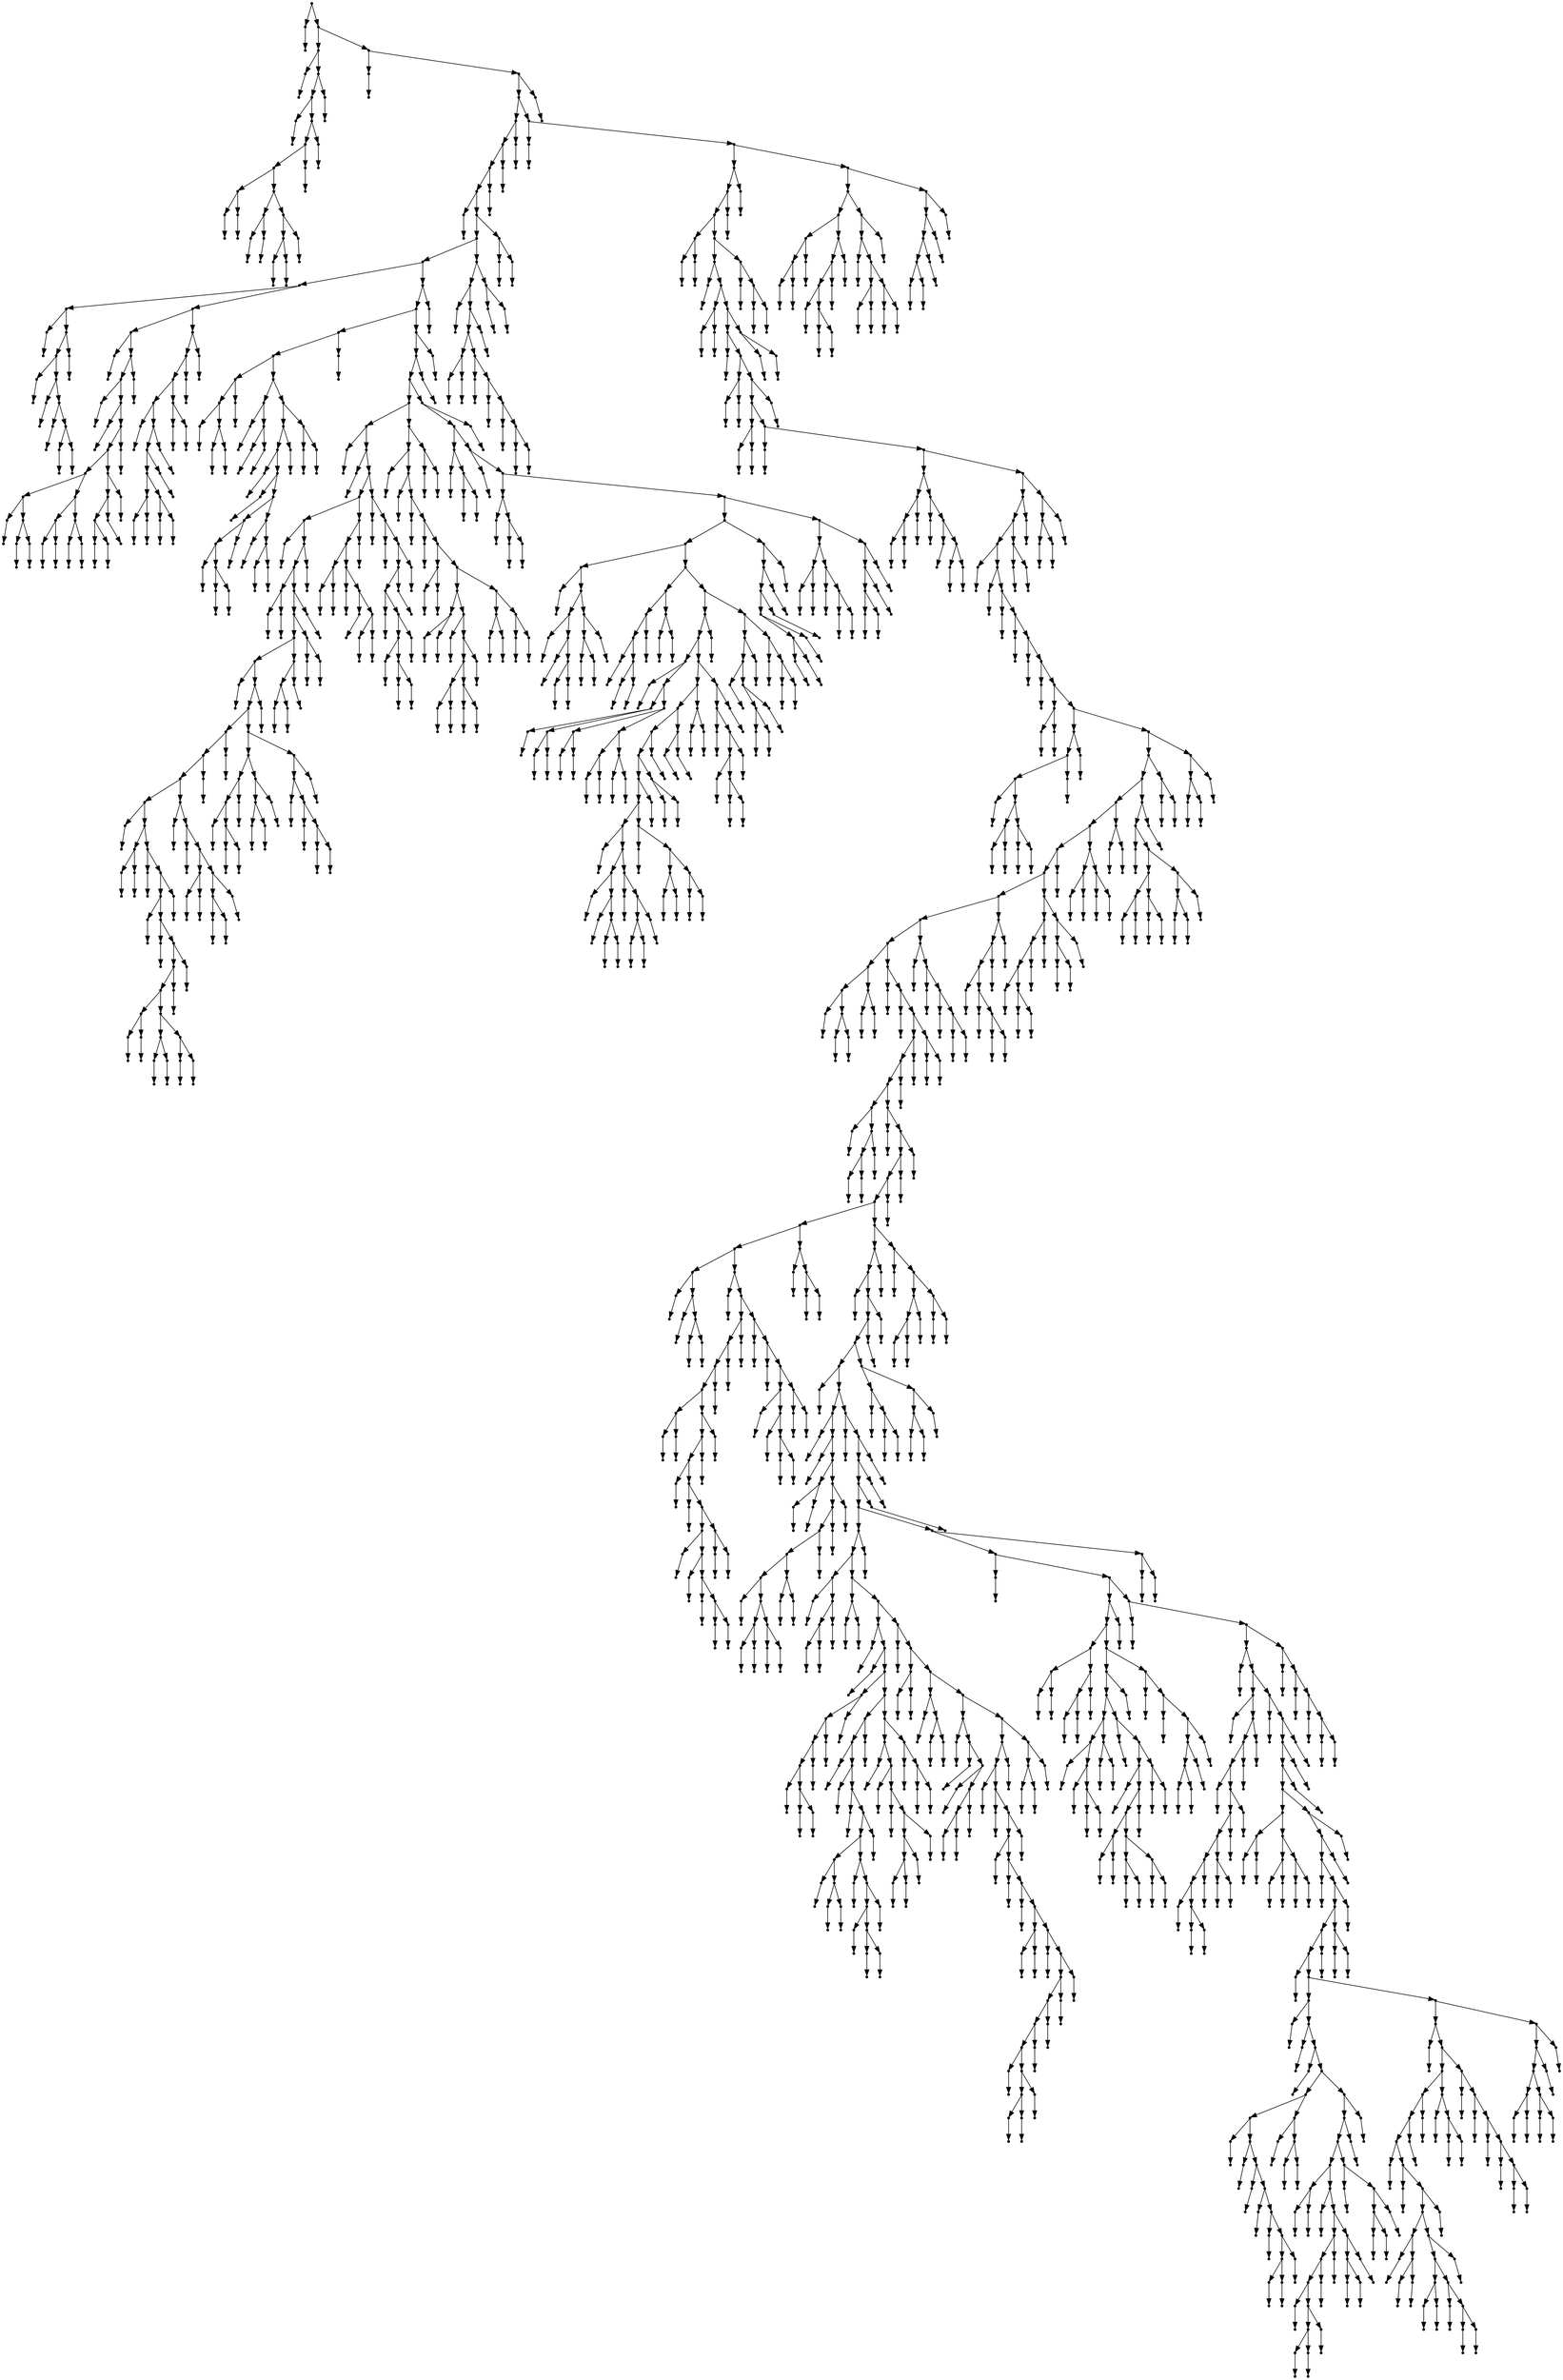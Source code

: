 digraph {
  1963 [shape=point];
  1 [shape=point];
  0 [shape=point];
  1962 [shape=point];
  36 [shape=point];
  3 [shape=point];
  2 [shape=point];
  35 [shape=point];
  32 [shape=point];
  5 [shape=point];
  4 [shape=point];
  31 [shape=point];
  28 [shape=point];
  25 [shape=point];
  10 [shape=point];
  7 [shape=point];
  6 [shape=point];
  9 [shape=point];
  8 [shape=point];
  24 [shape=point];
  15 [shape=point];
  12 [shape=point];
  11 [shape=point];
  14 [shape=point];
  13 [shape=point];
  23 [shape=point];
  20 [shape=point];
  17 [shape=point];
  16 [shape=point];
  19 [shape=point];
  18 [shape=point];
  22 [shape=point];
  21 [shape=point];
  27 [shape=point];
  26 [shape=point];
  30 [shape=point];
  29 [shape=point];
  34 [shape=point];
  33 [shape=point];
  1961 [shape=point];
  38 [shape=point];
  37 [shape=point];
  1960 [shape=point];
  1957 [shape=point];
  769 [shape=point];
  766 [shape=point];
  763 [shape=point];
  760 [shape=point];
  40 [shape=point];
  39 [shape=point];
  759 [shape=point];
  753 [shape=point];
  720 [shape=point];
  141 [shape=point];
  60 [shape=point];
  42 [shape=point];
  41 [shape=point];
  59 [shape=point];
  56 [shape=point];
  44 [shape=point];
  43 [shape=point];
  55 [shape=point];
  46 [shape=point];
  45 [shape=point];
  54 [shape=point];
  48 [shape=point];
  47 [shape=point];
  53 [shape=point];
  50 [shape=point];
  49 [shape=point];
  52 [shape=point];
  51 [shape=point];
  58 [shape=point];
  57 [shape=point];
  140 [shape=point];
  107 [shape=point];
  62 [shape=point];
  61 [shape=point];
  106 [shape=point];
  103 [shape=point];
  64 [shape=point];
  63 [shape=point];
  102 [shape=point];
  66 [shape=point];
  65 [shape=point];
  101 [shape=point];
  98 [shape=point];
  86 [shape=point];
  74 [shape=point];
  68 [shape=point];
  67 [shape=point];
  73 [shape=point];
  70 [shape=point];
  69 [shape=point];
  72 [shape=point];
  71 [shape=point];
  85 [shape=point];
  79 [shape=point];
  76 [shape=point];
  75 [shape=point];
  78 [shape=point];
  77 [shape=point];
  84 [shape=point];
  81 [shape=point];
  80 [shape=point];
  83 [shape=point];
  82 [shape=point];
  97 [shape=point];
  94 [shape=point];
  91 [shape=point];
  88 [shape=point];
  87 [shape=point];
  90 [shape=point];
  89 [shape=point];
  93 [shape=point];
  92 [shape=point];
  96 [shape=point];
  95 [shape=point];
  100 [shape=point];
  99 [shape=point];
  105 [shape=point];
  104 [shape=point];
  139 [shape=point];
  136 [shape=point];
  133 [shape=point];
  127 [shape=point];
  109 [shape=point];
  108 [shape=point];
  126 [shape=point];
  123 [shape=point];
  120 [shape=point];
  114 [shape=point];
  111 [shape=point];
  110 [shape=point];
  113 [shape=point];
  112 [shape=point];
  119 [shape=point];
  116 [shape=point];
  115 [shape=point];
  118 [shape=point];
  117 [shape=point];
  122 [shape=point];
  121 [shape=point];
  125 [shape=point];
  124 [shape=point];
  132 [shape=point];
  129 [shape=point];
  128 [shape=point];
  131 [shape=point];
  130 [shape=point];
  135 [shape=point];
  134 [shape=point];
  138 [shape=point];
  137 [shape=point];
  719 [shape=point];
  716 [shape=point];
  200 [shape=point];
  197 [shape=point];
  152 [shape=point];
  149 [shape=point];
  143 [shape=point];
  142 [shape=point];
  148 [shape=point];
  145 [shape=point];
  144 [shape=point];
  147 [shape=point];
  146 [shape=point];
  151 [shape=point];
  150 [shape=point];
  196 [shape=point];
  160 [shape=point];
  154 [shape=point];
  153 [shape=point];
  159 [shape=point];
  156 [shape=point];
  155 [shape=point];
  158 [shape=point];
  157 [shape=point];
  195 [shape=point];
  189 [shape=point];
  186 [shape=point];
  162 [shape=point];
  161 [shape=point];
  185 [shape=point];
  164 [shape=point];
  163 [shape=point];
  184 [shape=point];
  175 [shape=point];
  172 [shape=point];
  166 [shape=point];
  165 [shape=point];
  171 [shape=point];
  168 [shape=point];
  167 [shape=point];
  170 [shape=point];
  169 [shape=point];
  174 [shape=point];
  173 [shape=point];
  183 [shape=point];
  177 [shape=point];
  176 [shape=point];
  182 [shape=point];
  179 [shape=point];
  178 [shape=point];
  181 [shape=point];
  180 [shape=point];
  188 [shape=point];
  187 [shape=point];
  194 [shape=point];
  191 [shape=point];
  190 [shape=point];
  193 [shape=point];
  192 [shape=point];
  199 [shape=point];
  198 [shape=point];
  715 [shape=point];
  712 [shape=point];
  709 [shape=point];
  457 [shape=point];
  397 [shape=point];
  202 [shape=point];
  201 [shape=point];
  396 [shape=point];
  204 [shape=point];
  203 [shape=point];
  395 [shape=point];
  368 [shape=point];
  347 [shape=point];
  206 [shape=point];
  205 [shape=point];
  346 [shape=point];
  343 [shape=point];
  211 [shape=point];
  208 [shape=point];
  207 [shape=point];
  210 [shape=point];
  209 [shape=point];
  342 [shape=point];
  339 [shape=point];
  333 [shape=point];
  324 [shape=point];
  213 [shape=point];
  212 [shape=point];
  323 [shape=point];
  320 [shape=point];
  284 [shape=point];
  281 [shape=point];
  278 [shape=point];
  257 [shape=point];
  215 [shape=point];
  214 [shape=point];
  256 [shape=point];
  220 [shape=point];
  217 [shape=point];
  216 [shape=point];
  219 [shape=point];
  218 [shape=point];
  255 [shape=point];
  222 [shape=point];
  221 [shape=point];
  254 [shape=point];
  251 [shape=point];
  224 [shape=point];
  223 [shape=point];
  250 [shape=point];
  226 [shape=point];
  225 [shape=point];
  249 [shape=point];
  246 [shape=point];
  243 [shape=point];
  231 [shape=point];
  228 [shape=point];
  227 [shape=point];
  230 [shape=point];
  229 [shape=point];
  242 [shape=point];
  236 [shape=point];
  233 [shape=point];
  232 [shape=point];
  235 [shape=point];
  234 [shape=point];
  241 [shape=point];
  238 [shape=point];
  237 [shape=point];
  240 [shape=point];
  239 [shape=point];
  245 [shape=point];
  244 [shape=point];
  248 [shape=point];
  247 [shape=point];
  253 [shape=point];
  252 [shape=point];
  277 [shape=point];
  259 [shape=point];
  258 [shape=point];
  276 [shape=point];
  261 [shape=point];
  260 [shape=point];
  275 [shape=point];
  266 [shape=point];
  263 [shape=point];
  262 [shape=point];
  265 [shape=point];
  264 [shape=point];
  274 [shape=point];
  271 [shape=point];
  268 [shape=point];
  267 [shape=point];
  270 [shape=point];
  269 [shape=point];
  273 [shape=point];
  272 [shape=point];
  280 [shape=point];
  279 [shape=point];
  283 [shape=point];
  282 [shape=point];
  319 [shape=point];
  304 [shape=point];
  295 [shape=point];
  292 [shape=point];
  286 [shape=point];
  285 [shape=point];
  291 [shape=point];
  288 [shape=point];
  287 [shape=point];
  290 [shape=point];
  289 [shape=point];
  294 [shape=point];
  293 [shape=point];
  303 [shape=point];
  300 [shape=point];
  297 [shape=point];
  296 [shape=point];
  299 [shape=point];
  298 [shape=point];
  302 [shape=point];
  301 [shape=point];
  318 [shape=point];
  315 [shape=point];
  306 [shape=point];
  305 [shape=point];
  314 [shape=point];
  308 [shape=point];
  307 [shape=point];
  313 [shape=point];
  310 [shape=point];
  309 [shape=point];
  312 [shape=point];
  311 [shape=point];
  317 [shape=point];
  316 [shape=point];
  322 [shape=point];
  321 [shape=point];
  332 [shape=point];
  329 [shape=point];
  326 [shape=point];
  325 [shape=point];
  328 [shape=point];
  327 [shape=point];
  331 [shape=point];
  330 [shape=point];
  338 [shape=point];
  335 [shape=point];
  334 [shape=point];
  337 [shape=point];
  336 [shape=point];
  341 [shape=point];
  340 [shape=point];
  345 [shape=point];
  344 [shape=point];
  367 [shape=point];
  364 [shape=point];
  352 [shape=point];
  349 [shape=point];
  348 [shape=point];
  351 [shape=point];
  350 [shape=point];
  363 [shape=point];
  354 [shape=point];
  353 [shape=point];
  362 [shape=point];
  356 [shape=point];
  355 [shape=point];
  361 [shape=point];
  358 [shape=point];
  357 [shape=point];
  360 [shape=point];
  359 [shape=point];
  366 [shape=point];
  365 [shape=point];
  394 [shape=point];
  370 [shape=point];
  369 [shape=point];
  393 [shape=point];
  372 [shape=point];
  371 [shape=point];
  392 [shape=point];
  389 [shape=point];
  386 [shape=point];
  374 [shape=point];
  373 [shape=point];
  385 [shape=point];
  382 [shape=point];
  376 [shape=point];
  375 [shape=point];
  381 [shape=point];
  378 [shape=point];
  377 [shape=point];
  380 [shape=point];
  379 [shape=point];
  384 [shape=point];
  383 [shape=point];
  388 [shape=point];
  387 [shape=point];
  391 [shape=point];
  390 [shape=point];
  456 [shape=point];
  450 [shape=point];
  399 [shape=point];
  398 [shape=point];
  449 [shape=point];
  401 [shape=point];
  400 [shape=point];
  448 [shape=point];
  403 [shape=point];
  402 [shape=point];
  447 [shape=point];
  405 [shape=point];
  404 [shape=point];
  446 [shape=point];
  410 [shape=point];
  407 [shape=point];
  406 [shape=point];
  409 [shape=point];
  408 [shape=point];
  445 [shape=point];
  433 [shape=point];
  415 [shape=point];
  412 [shape=point];
  411 [shape=point];
  414 [shape=point];
  413 [shape=point];
  432 [shape=point];
  417 [shape=point];
  416 [shape=point];
  431 [shape=point];
  428 [shape=point];
  422 [shape=point];
  419 [shape=point];
  418 [shape=point];
  421 [shape=point];
  420 [shape=point];
  427 [shape=point];
  424 [shape=point];
  423 [shape=point];
  426 [shape=point];
  425 [shape=point];
  430 [shape=point];
  429 [shape=point];
  444 [shape=point];
  438 [shape=point];
  435 [shape=point];
  434 [shape=point];
  437 [shape=point];
  436 [shape=point];
  443 [shape=point];
  440 [shape=point];
  439 [shape=point];
  442 [shape=point];
  441 [shape=point];
  455 [shape=point];
  452 [shape=point];
  451 [shape=point];
  454 [shape=point];
  453 [shape=point];
  708 [shape=point];
  705 [shape=point];
  465 [shape=point];
  459 [shape=point];
  458 [shape=point];
  464 [shape=point];
  461 [shape=point];
  460 [shape=point];
  463 [shape=point];
  462 [shape=point];
  704 [shape=point];
  467 [shape=point];
  466 [shape=point];
  703 [shape=point];
  475 [shape=point];
  469 [shape=point];
  468 [shape=point];
  474 [shape=point];
  471 [shape=point];
  470 [shape=point];
  473 [shape=point];
  472 [shape=point];
  702 [shape=point];
  675 [shape=point];
  657 [shape=point];
  498 [shape=point];
  477 [shape=point];
  476 [shape=point];
  497 [shape=point];
  488 [shape=point];
  479 [shape=point];
  478 [shape=point];
  487 [shape=point];
  481 [shape=point];
  480 [shape=point];
  486 [shape=point];
  483 [shape=point];
  482 [shape=point];
  485 [shape=point];
  484 [shape=point];
  496 [shape=point];
  493 [shape=point];
  490 [shape=point];
  489 [shape=point];
  492 [shape=point];
  491 [shape=point];
  495 [shape=point];
  494 [shape=point];
  656 [shape=point];
  515 [shape=point];
  509 [shape=point];
  506 [shape=point];
  500 [shape=point];
  499 [shape=point];
  505 [shape=point];
  502 [shape=point];
  501 [shape=point];
  504 [shape=point];
  503 [shape=point];
  508 [shape=point];
  507 [shape=point];
  514 [shape=point];
  511 [shape=point];
  510 [shape=point];
  513 [shape=point];
  512 [shape=point];
  655 [shape=point];
  631 [shape=point];
  628 [shape=point];
  544 [shape=point];
  517 [shape=point];
  516 [shape=point];
  543 [shape=point];
  525 [shape=point];
  519 [shape=point];
  518 [shape=point];
  524 [shape=point];
  521 [shape=point];
  520 [shape=point];
  523 [shape=point];
  522 [shape=point];
  542 [shape=point];
  530 [shape=point];
  527 [shape=point];
  526 [shape=point];
  529 [shape=point];
  528 [shape=point];
  541 [shape=point];
  535 [shape=point];
  532 [shape=point];
  531 [shape=point];
  534 [shape=point];
  533 [shape=point];
  540 [shape=point];
  537 [shape=point];
  536 [shape=point];
  539 [shape=point];
  538 [shape=point];
  627 [shape=point];
  609 [shape=point];
  603 [shape=point];
  597 [shape=point];
  594 [shape=point];
  588 [shape=point];
  585 [shape=point];
  570 [shape=point];
  546 [shape=point];
  545 [shape=point];
  569 [shape=point];
  557 [shape=point];
  548 [shape=point];
  547 [shape=point];
  556 [shape=point];
  550 [shape=point];
  549 [shape=point];
  555 [shape=point];
  552 [shape=point];
  551 [shape=point];
  554 [shape=point];
  553 [shape=point];
  568 [shape=point];
  559 [shape=point];
  558 [shape=point];
  567 [shape=point];
  564 [shape=point];
  561 [shape=point];
  560 [shape=point];
  563 [shape=point];
  562 [shape=point];
  566 [shape=point];
  565 [shape=point];
  584 [shape=point];
  572 [shape=point];
  571 [shape=point];
  583 [shape=point];
  577 [shape=point];
  574 [shape=point];
  573 [shape=point];
  576 [shape=point];
  575 [shape=point];
  582 [shape=point];
  579 [shape=point];
  578 [shape=point];
  581 [shape=point];
  580 [shape=point];
  587 [shape=point];
  586 [shape=point];
  593 [shape=point];
  590 [shape=point];
  589 [shape=point];
  592 [shape=point];
  591 [shape=point];
  596 [shape=point];
  595 [shape=point];
  602 [shape=point];
  599 [shape=point];
  598 [shape=point];
  601 [shape=point];
  600 [shape=point];
  608 [shape=point];
  605 [shape=point];
  604 [shape=point];
  607 [shape=point];
  606 [shape=point];
  626 [shape=point];
  623 [shape=point];
  611 [shape=point];
  610 [shape=point];
  622 [shape=point];
  619 [shape=point];
  613 [shape=point];
  612 [shape=point];
  618 [shape=point];
  615 [shape=point];
  614 [shape=point];
  617 [shape=point];
  616 [shape=point];
  621 [shape=point];
  620 [shape=point];
  625 [shape=point];
  624 [shape=point];
  630 [shape=point];
  629 [shape=point];
  654 [shape=point];
  645 [shape=point];
  642 [shape=point];
  633 [shape=point];
  632 [shape=point];
  641 [shape=point];
  638 [shape=point];
  635 [shape=point];
  634 [shape=point];
  637 [shape=point];
  636 [shape=point];
  640 [shape=point];
  639 [shape=point];
  644 [shape=point];
  643 [shape=point];
  653 [shape=point];
  647 [shape=point];
  646 [shape=point];
  652 [shape=point];
  649 [shape=point];
  648 [shape=point];
  651 [shape=point];
  650 [shape=point];
  674 [shape=point];
  671 [shape=point];
  668 [shape=point];
  665 [shape=point];
  662 [shape=point];
  659 [shape=point];
  658 [shape=point];
  661 [shape=point];
  660 [shape=point];
  664 [shape=point];
  663 [shape=point];
  667 [shape=point];
  666 [shape=point];
  670 [shape=point];
  669 [shape=point];
  673 [shape=point];
  672 [shape=point];
  701 [shape=point];
  689 [shape=point];
  680 [shape=point];
  677 [shape=point];
  676 [shape=point];
  679 [shape=point];
  678 [shape=point];
  688 [shape=point];
  682 [shape=point];
  681 [shape=point];
  687 [shape=point];
  684 [shape=point];
  683 [shape=point];
  686 [shape=point];
  685 [shape=point];
  700 [shape=point];
  697 [shape=point];
  694 [shape=point];
  691 [shape=point];
  690 [shape=point];
  693 [shape=point];
  692 [shape=point];
  696 [shape=point];
  695 [shape=point];
  699 [shape=point];
  698 [shape=point];
  707 [shape=point];
  706 [shape=point];
  711 [shape=point];
  710 [shape=point];
  714 [shape=point];
  713 [shape=point];
  718 [shape=point];
  717 [shape=point];
  752 [shape=point];
  746 [shape=point];
  722 [shape=point];
  721 [shape=point];
  745 [shape=point];
  742 [shape=point];
  727 [shape=point];
  724 [shape=point];
  723 [shape=point];
  726 [shape=point];
  725 [shape=point];
  741 [shape=point];
  729 [shape=point];
  728 [shape=point];
  740 [shape=point];
  731 [shape=point];
  730 [shape=point];
  739 [shape=point];
  733 [shape=point];
  732 [shape=point];
  738 [shape=point];
  735 [shape=point];
  734 [shape=point];
  737 [shape=point];
  736 [shape=point];
  744 [shape=point];
  743 [shape=point];
  751 [shape=point];
  748 [shape=point];
  747 [shape=point];
  750 [shape=point];
  749 [shape=point];
  758 [shape=point];
  755 [shape=point];
  754 [shape=point];
  757 [shape=point];
  756 [shape=point];
  762 [shape=point];
  761 [shape=point];
  765 [shape=point];
  764 [shape=point];
  768 [shape=point];
  767 [shape=point];
  1956 [shape=point];
  771 [shape=point];
  770 [shape=point];
  1955 [shape=point];
  1898 [shape=point];
  1895 [shape=point];
  1892 [shape=point];
  776 [shape=point];
  773 [shape=point];
  772 [shape=point];
  775 [shape=point];
  774 [shape=point];
  1891 [shape=point];
  1882 [shape=point];
  778 [shape=point];
  777 [shape=point];
  1881 [shape=point];
  783 [shape=point];
  780 [shape=point];
  779 [shape=point];
  782 [shape=point];
  781 [shape=point];
  1880 [shape=point];
  1874 [shape=point];
  785 [shape=point];
  784 [shape=point];
  1873 [shape=point];
  790 [shape=point];
  787 [shape=point];
  786 [shape=point];
  789 [shape=point];
  788 [shape=point];
  1872 [shape=point];
  1869 [shape=point];
  795 [shape=point];
  792 [shape=point];
  791 [shape=point];
  794 [shape=point];
  793 [shape=point];
  1868 [shape=point];
  797 [shape=point];
  796 [shape=point];
  1867 [shape=point];
  817 [shape=point];
  805 [shape=point];
  802 [shape=point];
  799 [shape=point];
  798 [shape=point];
  801 [shape=point];
  800 [shape=point];
  804 [shape=point];
  803 [shape=point];
  816 [shape=point];
  807 [shape=point];
  806 [shape=point];
  815 [shape=point];
  809 [shape=point];
  808 [shape=point];
  814 [shape=point];
  811 [shape=point];
  810 [shape=point];
  813 [shape=point];
  812 [shape=point];
  1866 [shape=point];
  1857 [shape=point];
  1854 [shape=point];
  1848 [shape=point];
  819 [shape=point];
  818 [shape=point];
  1847 [shape=point];
  821 [shape=point];
  820 [shape=point];
  1846 [shape=point];
  823 [shape=point];
  822 [shape=point];
  1845 [shape=point];
  825 [shape=point];
  824 [shape=point];
  1844 [shape=point];
  827 [shape=point];
  826 [shape=point];
  1843 [shape=point];
  829 [shape=point];
  828 [shape=point];
  1842 [shape=point];
  834 [shape=point];
  831 [shape=point];
  830 [shape=point];
  833 [shape=point];
  832 [shape=point];
  1841 [shape=point];
  854 [shape=point];
  851 [shape=point];
  848 [shape=point];
  836 [shape=point];
  835 [shape=point];
  847 [shape=point];
  841 [shape=point];
  838 [shape=point];
  837 [shape=point];
  840 [shape=point];
  839 [shape=point];
  846 [shape=point];
  843 [shape=point];
  842 [shape=point];
  845 [shape=point];
  844 [shape=point];
  850 [shape=point];
  849 [shape=point];
  853 [shape=point];
  852 [shape=point];
  1840 [shape=point];
  1831 [shape=point];
  1825 [shape=point];
  1798 [shape=point];
  1792 [shape=point];
  1780 [shape=point];
  1777 [shape=point];
  1753 [shape=point];
  1735 [shape=point];
  1720 [shape=point];
  868 [shape=point];
  862 [shape=point];
  856 [shape=point];
  855 [shape=point];
  861 [shape=point];
  858 [shape=point];
  857 [shape=point];
  860 [shape=point];
  859 [shape=point];
  867 [shape=point];
  864 [shape=point];
  863 [shape=point];
  866 [shape=point];
  865 [shape=point];
  1719 [shape=point];
  870 [shape=point];
  869 [shape=point];
  1718 [shape=point];
  872 [shape=point];
  871 [shape=point];
  1717 [shape=point];
  1711 [shape=point];
  1708 [shape=point];
  1705 [shape=point];
  883 [shape=point];
  874 [shape=point];
  873 [shape=point];
  882 [shape=point];
  879 [shape=point];
  876 [shape=point];
  875 [shape=point];
  878 [shape=point];
  877 [shape=point];
  881 [shape=point];
  880 [shape=point];
  1704 [shape=point];
  885 [shape=point];
  884 [shape=point];
  1703 [shape=point];
  1700 [shape=point];
  1697 [shape=point];
  1694 [shape=point];
  980 [shape=point];
  971 [shape=point];
  896 [shape=point];
  887 [shape=point];
  886 [shape=point];
  895 [shape=point];
  889 [shape=point];
  888 [shape=point];
  894 [shape=point];
  891 [shape=point];
  890 [shape=point];
  893 [shape=point];
  892 [shape=point];
  970 [shape=point];
  898 [shape=point];
  897 [shape=point];
  969 [shape=point];
  945 [shape=point];
  942 [shape=point];
  939 [shape=point];
  936 [shape=point];
  903 [shape=point];
  900 [shape=point];
  899 [shape=point];
  902 [shape=point];
  901 [shape=point];
  935 [shape=point];
  932 [shape=point];
  929 [shape=point];
  905 [shape=point];
  904 [shape=point];
  928 [shape=point];
  907 [shape=point];
  906 [shape=point];
  927 [shape=point];
  921 [shape=point];
  909 [shape=point];
  908 [shape=point];
  920 [shape=point];
  911 [shape=point];
  910 [shape=point];
  919 [shape=point];
  913 [shape=point];
  912 [shape=point];
  918 [shape=point];
  915 [shape=point];
  914 [shape=point];
  917 [shape=point];
  916 [shape=point];
  926 [shape=point];
  923 [shape=point];
  922 [shape=point];
  925 [shape=point];
  924 [shape=point];
  931 [shape=point];
  930 [shape=point];
  934 [shape=point];
  933 [shape=point];
  938 [shape=point];
  937 [shape=point];
  941 [shape=point];
  940 [shape=point];
  944 [shape=point];
  943 [shape=point];
  968 [shape=point];
  947 [shape=point];
  946 [shape=point];
  967 [shape=point];
  949 [shape=point];
  948 [shape=point];
  966 [shape=point];
  960 [shape=point];
  951 [shape=point];
  950 [shape=point];
  959 [shape=point];
  953 [shape=point];
  952 [shape=point];
  958 [shape=point];
  955 [shape=point];
  954 [shape=point];
  957 [shape=point];
  956 [shape=point];
  965 [shape=point];
  962 [shape=point];
  961 [shape=point];
  964 [shape=point];
  963 [shape=point];
  979 [shape=point];
  973 [shape=point];
  972 [shape=point];
  978 [shape=point];
  975 [shape=point];
  974 [shape=point];
  977 [shape=point];
  976 [shape=point];
  1693 [shape=point];
  1675 [shape=point];
  1672 [shape=point];
  982 [shape=point];
  981 [shape=point];
  1671 [shape=point];
  1668 [shape=point];
  1665 [shape=point];
  1647 [shape=point];
  984 [shape=point];
  983 [shape=point];
  1646 [shape=point];
  1025 [shape=point];
  986 [shape=point];
  985 [shape=point];
  1024 [shape=point];
  988 [shape=point];
  987 [shape=point];
  1023 [shape=point];
  993 [shape=point];
  990 [shape=point];
  989 [shape=point];
  992 [shape=point];
  991 [shape=point];
  1022 [shape=point];
  1019 [shape=point];
  1016 [shape=point];
  1013 [shape=point];
  1007 [shape=point];
  995 [shape=point];
  994 [shape=point];
  1006 [shape=point];
  1000 [shape=point];
  997 [shape=point];
  996 [shape=point];
  999 [shape=point];
  998 [shape=point];
  1005 [shape=point];
  1002 [shape=point];
  1001 [shape=point];
  1004 [shape=point];
  1003 [shape=point];
  1012 [shape=point];
  1009 [shape=point];
  1008 [shape=point];
  1011 [shape=point];
  1010 [shape=point];
  1015 [shape=point];
  1014 [shape=point];
  1018 [shape=point];
  1017 [shape=point];
  1021 [shape=point];
  1020 [shape=point];
  1645 [shape=point];
  1027 [shape=point];
  1026 [shape=point];
  1644 [shape=point];
  1641 [shape=point];
  1638 [shape=point];
  1635 [shape=point];
  1239 [shape=point];
  1236 [shape=point];
  1038 [shape=point];
  1029 [shape=point];
  1028 [shape=point];
  1037 [shape=point];
  1034 [shape=point];
  1031 [shape=point];
  1030 [shape=point];
  1033 [shape=point];
  1032 [shape=point];
  1036 [shape=point];
  1035 [shape=point];
  1235 [shape=point];
  1043 [shape=point];
  1040 [shape=point];
  1039 [shape=point];
  1042 [shape=point];
  1041 [shape=point];
  1234 [shape=point];
  1135 [shape=point];
  1045 [shape=point];
  1044 [shape=point];
  1134 [shape=point];
  1047 [shape=point];
  1046 [shape=point];
  1133 [shape=point];
  1064 [shape=point];
  1061 [shape=point];
  1058 [shape=point];
  1055 [shape=point];
  1049 [shape=point];
  1048 [shape=point];
  1054 [shape=point];
  1051 [shape=point];
  1050 [shape=point];
  1053 [shape=point];
  1052 [shape=point];
  1057 [shape=point];
  1056 [shape=point];
  1060 [shape=point];
  1059 [shape=point];
  1063 [shape=point];
  1062 [shape=point];
  1132 [shape=point];
  1102 [shape=point];
  1099 [shape=point];
  1066 [shape=point];
  1065 [shape=point];
  1098 [shape=point];
  1068 [shape=point];
  1067 [shape=point];
  1097 [shape=point];
  1070 [shape=point];
  1069 [shape=point];
  1096 [shape=point];
  1093 [shape=point];
  1078 [shape=point];
  1072 [shape=point];
  1071 [shape=point];
  1077 [shape=point];
  1074 [shape=point];
  1073 [shape=point];
  1076 [shape=point];
  1075 [shape=point];
  1092 [shape=point];
  1080 [shape=point];
  1079 [shape=point];
  1091 [shape=point];
  1088 [shape=point];
  1082 [shape=point];
  1081 [shape=point];
  1087 [shape=point];
  1084 [shape=point];
  1083 [shape=point];
  1086 [shape=point];
  1085 [shape=point];
  1090 [shape=point];
  1089 [shape=point];
  1095 [shape=point];
  1094 [shape=point];
  1101 [shape=point];
  1100 [shape=point];
  1131 [shape=point];
  1122 [shape=point];
  1104 [shape=point];
  1103 [shape=point];
  1121 [shape=point];
  1106 [shape=point];
  1105 [shape=point];
  1120 [shape=point];
  1108 [shape=point];
  1107 [shape=point];
  1119 [shape=point];
  1116 [shape=point];
  1113 [shape=point];
  1110 [shape=point];
  1109 [shape=point];
  1112 [shape=point];
  1111 [shape=point];
  1115 [shape=point];
  1114 [shape=point];
  1118 [shape=point];
  1117 [shape=point];
  1130 [shape=point];
  1124 [shape=point];
  1123 [shape=point];
  1129 [shape=point];
  1126 [shape=point];
  1125 [shape=point];
  1128 [shape=point];
  1127 [shape=point];
  1233 [shape=point];
  1137 [shape=point];
  1136 [shape=point];
  1232 [shape=point];
  1142 [shape=point];
  1139 [shape=point];
  1138 [shape=point];
  1141 [shape=point];
  1140 [shape=point];
  1231 [shape=point];
  1150 [shape=point];
  1144 [shape=point];
  1143 [shape=point];
  1149 [shape=point];
  1146 [shape=point];
  1145 [shape=point];
  1148 [shape=point];
  1147 [shape=point];
  1230 [shape=point];
  1167 [shape=point];
  1152 [shape=point];
  1151 [shape=point];
  1166 [shape=point];
  1154 [shape=point];
  1153 [shape=point];
  1165 [shape=point];
  1156 [shape=point];
  1155 [shape=point];
  1164 [shape=point];
  1161 [shape=point];
  1158 [shape=point];
  1157 [shape=point];
  1160 [shape=point];
  1159 [shape=point];
  1163 [shape=point];
  1162 [shape=point];
  1229 [shape=point];
  1220 [shape=point];
  1217 [shape=point];
  1169 [shape=point];
  1168 [shape=point];
  1216 [shape=point];
  1171 [shape=point];
  1170 [shape=point];
  1215 [shape=point];
  1212 [shape=point];
  1173 [shape=point];
  1172 [shape=point];
  1211 [shape=point];
  1175 [shape=point];
  1174 [shape=point];
  1210 [shape=point];
  1177 [shape=point];
  1176 [shape=point];
  1209 [shape=point];
  1182 [shape=point];
  1179 [shape=point];
  1178 [shape=point];
  1181 [shape=point];
  1180 [shape=point];
  1208 [shape=point];
  1184 [shape=point];
  1183 [shape=point];
  1207 [shape=point];
  1204 [shape=point];
  1201 [shape=point];
  1198 [shape=point];
  1195 [shape=point];
  1186 [shape=point];
  1185 [shape=point];
  1194 [shape=point];
  1191 [shape=point];
  1188 [shape=point];
  1187 [shape=point];
  1190 [shape=point];
  1189 [shape=point];
  1193 [shape=point];
  1192 [shape=point];
  1197 [shape=point];
  1196 [shape=point];
  1200 [shape=point];
  1199 [shape=point];
  1203 [shape=point];
  1202 [shape=point];
  1206 [shape=point];
  1205 [shape=point];
  1214 [shape=point];
  1213 [shape=point];
  1219 [shape=point];
  1218 [shape=point];
  1228 [shape=point];
  1225 [shape=point];
  1222 [shape=point];
  1221 [shape=point];
  1224 [shape=point];
  1223 [shape=point];
  1227 [shape=point];
  1226 [shape=point];
  1238 [shape=point];
  1237 [shape=point];
  1634 [shape=point];
  1628 [shape=point];
  1241 [shape=point];
  1240 [shape=point];
  1627 [shape=point];
  1330 [shape=point];
  1327 [shape=point];
  1255 [shape=point];
  1246 [shape=point];
  1243 [shape=point];
  1242 [shape=point];
  1245 [shape=point];
  1244 [shape=point];
  1254 [shape=point];
  1251 [shape=point];
  1248 [shape=point];
  1247 [shape=point];
  1250 [shape=point];
  1249 [shape=point];
  1253 [shape=point];
  1252 [shape=point];
  1326 [shape=point];
  1308 [shape=point];
  1305 [shape=point];
  1272 [shape=point];
  1266 [shape=point];
  1257 [shape=point];
  1256 [shape=point];
  1265 [shape=point];
  1259 [shape=point];
  1258 [shape=point];
  1264 [shape=point];
  1261 [shape=point];
  1260 [shape=point];
  1263 [shape=point];
  1262 [shape=point];
  1271 [shape=point];
  1268 [shape=point];
  1267 [shape=point];
  1270 [shape=point];
  1269 [shape=point];
  1304 [shape=point];
  1274 [shape=point];
  1273 [shape=point];
  1303 [shape=point];
  1297 [shape=point];
  1276 [shape=point];
  1275 [shape=point];
  1296 [shape=point];
  1293 [shape=point];
  1281 [shape=point];
  1278 [shape=point];
  1277 [shape=point];
  1280 [shape=point];
  1279 [shape=point];
  1292 [shape=point];
  1286 [shape=point];
  1283 [shape=point];
  1282 [shape=point];
  1285 [shape=point];
  1284 [shape=point];
  1291 [shape=point];
  1288 [shape=point];
  1287 [shape=point];
  1290 [shape=point];
  1289 [shape=point];
  1295 [shape=point];
  1294 [shape=point];
  1302 [shape=point];
  1299 [shape=point];
  1298 [shape=point];
  1301 [shape=point];
  1300 [shape=point];
  1307 [shape=point];
  1306 [shape=point];
  1325 [shape=point];
  1310 [shape=point];
  1309 [shape=point];
  1324 [shape=point];
  1312 [shape=point];
  1311 [shape=point];
  1323 [shape=point];
  1320 [shape=point];
  1317 [shape=point];
  1314 [shape=point];
  1313 [shape=point];
  1316 [shape=point];
  1315 [shape=point];
  1319 [shape=point];
  1318 [shape=point];
  1322 [shape=point];
  1321 [shape=point];
  1329 [shape=point];
  1328 [shape=point];
  1626 [shape=point];
  1332 [shape=point];
  1331 [shape=point];
  1625 [shape=point];
  1610 [shape=point];
  1334 [shape=point];
  1333 [shape=point];
  1609 [shape=point];
  1369 [shape=point];
  1336 [shape=point];
  1335 [shape=point];
  1368 [shape=point];
  1365 [shape=point];
  1362 [shape=point];
  1338 [shape=point];
  1337 [shape=point];
  1361 [shape=point];
  1358 [shape=point];
  1355 [shape=point];
  1349 [shape=point];
  1346 [shape=point];
  1340 [shape=point];
  1339 [shape=point];
  1345 [shape=point];
  1342 [shape=point];
  1341 [shape=point];
  1344 [shape=point];
  1343 [shape=point];
  1348 [shape=point];
  1347 [shape=point];
  1354 [shape=point];
  1351 [shape=point];
  1350 [shape=point];
  1353 [shape=point];
  1352 [shape=point];
  1357 [shape=point];
  1356 [shape=point];
  1360 [shape=point];
  1359 [shape=point];
  1364 [shape=point];
  1363 [shape=point];
  1367 [shape=point];
  1366 [shape=point];
  1608 [shape=point];
  1371 [shape=point];
  1370 [shape=point];
  1607 [shape=point];
  1604 [shape=point];
  1601 [shape=point];
  1598 [shape=point];
  1388 [shape=point];
  1376 [shape=point];
  1373 [shape=point];
  1372 [shape=point];
  1375 [shape=point];
  1374 [shape=point];
  1387 [shape=point];
  1381 [shape=point];
  1378 [shape=point];
  1377 [shape=point];
  1380 [shape=point];
  1379 [shape=point];
  1386 [shape=point];
  1383 [shape=point];
  1382 [shape=point];
  1385 [shape=point];
  1384 [shape=point];
  1597 [shape=point];
  1594 [shape=point];
  1591 [shape=point];
  1390 [shape=point];
  1389 [shape=point];
  1590 [shape=point];
  1587 [shape=point];
  1581 [shape=point];
  1578 [shape=point];
  1392 [shape=point];
  1391 [shape=point];
  1577 [shape=point];
  1487 [shape=point];
  1394 [shape=point];
  1393 [shape=point];
  1486 [shape=point];
  1396 [shape=point];
  1395 [shape=point];
  1485 [shape=point];
  1398 [shape=point];
  1397 [shape=point];
  1484 [shape=point];
  1430 [shape=point];
  1421 [shape=point];
  1400 [shape=point];
  1399 [shape=point];
  1420 [shape=point];
  1402 [shape=point];
  1401 [shape=point];
  1419 [shape=point];
  1404 [shape=point];
  1403 [shape=point];
  1418 [shape=point];
  1406 [shape=point];
  1405 [shape=point];
  1417 [shape=point];
  1408 [shape=point];
  1407 [shape=point];
  1416 [shape=point];
  1413 [shape=point];
  1410 [shape=point];
  1409 [shape=point];
  1412 [shape=point];
  1411 [shape=point];
  1415 [shape=point];
  1414 [shape=point];
  1429 [shape=point];
  1423 [shape=point];
  1422 [shape=point];
  1428 [shape=point];
  1425 [shape=point];
  1424 [shape=point];
  1427 [shape=point];
  1426 [shape=point];
  1483 [shape=point];
  1480 [shape=point];
  1477 [shape=point];
  1465 [shape=point];
  1435 [shape=point];
  1432 [shape=point];
  1431 [shape=point];
  1434 [shape=point];
  1433 [shape=point];
  1464 [shape=point];
  1437 [shape=point];
  1436 [shape=point];
  1463 [shape=point];
  1454 [shape=point];
  1451 [shape=point];
  1448 [shape=point];
  1439 [shape=point];
  1438 [shape=point];
  1447 [shape=point];
  1444 [shape=point];
  1441 [shape=point];
  1440 [shape=point];
  1443 [shape=point];
  1442 [shape=point];
  1446 [shape=point];
  1445 [shape=point];
  1450 [shape=point];
  1449 [shape=point];
  1453 [shape=point];
  1452 [shape=point];
  1462 [shape=point];
  1459 [shape=point];
  1456 [shape=point];
  1455 [shape=point];
  1458 [shape=point];
  1457 [shape=point];
  1461 [shape=point];
  1460 [shape=point];
  1476 [shape=point];
  1467 [shape=point];
  1466 [shape=point];
  1475 [shape=point];
  1472 [shape=point];
  1469 [shape=point];
  1468 [shape=point];
  1471 [shape=point];
  1470 [shape=point];
  1474 [shape=point];
  1473 [shape=point];
  1479 [shape=point];
  1478 [shape=point];
  1482 [shape=point];
  1481 [shape=point];
  1576 [shape=point];
  1558 [shape=point];
  1489 [shape=point];
  1488 [shape=point];
  1557 [shape=point];
  1539 [shape=point];
  1530 [shape=point];
  1527 [shape=point];
  1524 [shape=point];
  1491 [shape=point];
  1490 [shape=point];
  1523 [shape=point];
  1493 [shape=point];
  1492 [shape=point];
  1522 [shape=point];
  1519 [shape=point];
  1501 [shape=point];
  1495 [shape=point];
  1494 [shape=point];
  1500 [shape=point];
  1497 [shape=point];
  1496 [shape=point];
  1499 [shape=point];
  1498 [shape=point];
  1518 [shape=point];
  1515 [shape=point];
  1506 [shape=point];
  1503 [shape=point];
  1502 [shape=point];
  1505 [shape=point];
  1504 [shape=point];
  1514 [shape=point];
  1508 [shape=point];
  1507 [shape=point];
  1513 [shape=point];
  1510 [shape=point];
  1509 [shape=point];
  1512 [shape=point];
  1511 [shape=point];
  1517 [shape=point];
  1516 [shape=point];
  1521 [shape=point];
  1520 [shape=point];
  1526 [shape=point];
  1525 [shape=point];
  1529 [shape=point];
  1528 [shape=point];
  1538 [shape=point];
  1532 [shape=point];
  1531 [shape=point];
  1537 [shape=point];
  1534 [shape=point];
  1533 [shape=point];
  1536 [shape=point];
  1535 [shape=point];
  1556 [shape=point];
  1541 [shape=point];
  1540 [shape=point];
  1555 [shape=point];
  1543 [shape=point];
  1542 [shape=point];
  1554 [shape=point];
  1545 [shape=point];
  1544 [shape=point];
  1553 [shape=point];
  1547 [shape=point];
  1546 [shape=point];
  1552 [shape=point];
  1549 [shape=point];
  1548 [shape=point];
  1551 [shape=point];
  1550 [shape=point];
  1575 [shape=point];
  1572 [shape=point];
  1569 [shape=point];
  1563 [shape=point];
  1560 [shape=point];
  1559 [shape=point];
  1562 [shape=point];
  1561 [shape=point];
  1568 [shape=point];
  1565 [shape=point];
  1564 [shape=point];
  1567 [shape=point];
  1566 [shape=point];
  1571 [shape=point];
  1570 [shape=point];
  1574 [shape=point];
  1573 [shape=point];
  1580 [shape=point];
  1579 [shape=point];
  1586 [shape=point];
  1583 [shape=point];
  1582 [shape=point];
  1585 [shape=point];
  1584 [shape=point];
  1589 [shape=point];
  1588 [shape=point];
  1593 [shape=point];
  1592 [shape=point];
  1596 [shape=point];
  1595 [shape=point];
  1600 [shape=point];
  1599 [shape=point];
  1603 [shape=point];
  1602 [shape=point];
  1606 [shape=point];
  1605 [shape=point];
  1624 [shape=point];
  1612 [shape=point];
  1611 [shape=point];
  1623 [shape=point];
  1614 [shape=point];
  1613 [shape=point];
  1622 [shape=point];
  1616 [shape=point];
  1615 [shape=point];
  1621 [shape=point];
  1618 [shape=point];
  1617 [shape=point];
  1620 [shape=point];
  1619 [shape=point];
  1633 [shape=point];
  1630 [shape=point];
  1629 [shape=point];
  1632 [shape=point];
  1631 [shape=point];
  1637 [shape=point];
  1636 [shape=point];
  1640 [shape=point];
  1639 [shape=point];
  1643 [shape=point];
  1642 [shape=point];
  1664 [shape=point];
  1655 [shape=point];
  1649 [shape=point];
  1648 [shape=point];
  1654 [shape=point];
  1651 [shape=point];
  1650 [shape=point];
  1653 [shape=point];
  1652 [shape=point];
  1663 [shape=point];
  1660 [shape=point];
  1657 [shape=point];
  1656 [shape=point];
  1659 [shape=point];
  1658 [shape=point];
  1662 [shape=point];
  1661 [shape=point];
  1667 [shape=point];
  1666 [shape=point];
  1670 [shape=point];
  1669 [shape=point];
  1674 [shape=point];
  1673 [shape=point];
  1692 [shape=point];
  1677 [shape=point];
  1676 [shape=point];
  1691 [shape=point];
  1685 [shape=point];
  1682 [shape=point];
  1679 [shape=point];
  1678 [shape=point];
  1681 [shape=point];
  1680 [shape=point];
  1684 [shape=point];
  1683 [shape=point];
  1690 [shape=point];
  1687 [shape=point];
  1686 [shape=point];
  1689 [shape=point];
  1688 [shape=point];
  1696 [shape=point];
  1695 [shape=point];
  1699 [shape=point];
  1698 [shape=point];
  1702 [shape=point];
  1701 [shape=point];
  1707 [shape=point];
  1706 [shape=point];
  1710 [shape=point];
  1709 [shape=point];
  1716 [shape=point];
  1713 [shape=point];
  1712 [shape=point];
  1715 [shape=point];
  1714 [shape=point];
  1734 [shape=point];
  1722 [shape=point];
  1721 [shape=point];
  1733 [shape=point];
  1724 [shape=point];
  1723 [shape=point];
  1732 [shape=point];
  1726 [shape=point];
  1725 [shape=point];
  1731 [shape=point];
  1728 [shape=point];
  1727 [shape=point];
  1730 [shape=point];
  1729 [shape=point];
  1752 [shape=point];
  1749 [shape=point];
  1746 [shape=point];
  1737 [shape=point];
  1736 [shape=point];
  1745 [shape=point];
  1739 [shape=point];
  1738 [shape=point];
  1744 [shape=point];
  1741 [shape=point];
  1740 [shape=point];
  1743 [shape=point];
  1742 [shape=point];
  1748 [shape=point];
  1747 [shape=point];
  1751 [shape=point];
  1750 [shape=point];
  1776 [shape=point];
  1767 [shape=point];
  1764 [shape=point];
  1761 [shape=point];
  1755 [shape=point];
  1754 [shape=point];
  1760 [shape=point];
  1757 [shape=point];
  1756 [shape=point];
  1759 [shape=point];
  1758 [shape=point];
  1763 [shape=point];
  1762 [shape=point];
  1766 [shape=point];
  1765 [shape=point];
  1775 [shape=point];
  1772 [shape=point];
  1769 [shape=point];
  1768 [shape=point];
  1771 [shape=point];
  1770 [shape=point];
  1774 [shape=point];
  1773 [shape=point];
  1779 [shape=point];
  1778 [shape=point];
  1791 [shape=point];
  1785 [shape=point];
  1782 [shape=point];
  1781 [shape=point];
  1784 [shape=point];
  1783 [shape=point];
  1790 [shape=point];
  1787 [shape=point];
  1786 [shape=point];
  1789 [shape=point];
  1788 [shape=point];
  1797 [shape=point];
  1794 [shape=point];
  1793 [shape=point];
  1796 [shape=point];
  1795 [shape=point];
  1824 [shape=point];
  1821 [shape=point];
  1800 [shape=point];
  1799 [shape=point];
  1820 [shape=point];
  1811 [shape=point];
  1805 [shape=point];
  1802 [shape=point];
  1801 [shape=point];
  1804 [shape=point];
  1803 [shape=point];
  1810 [shape=point];
  1807 [shape=point];
  1806 [shape=point];
  1809 [shape=point];
  1808 [shape=point];
  1819 [shape=point];
  1816 [shape=point];
  1813 [shape=point];
  1812 [shape=point];
  1815 [shape=point];
  1814 [shape=point];
  1818 [shape=point];
  1817 [shape=point];
  1823 [shape=point];
  1822 [shape=point];
  1830 [shape=point];
  1827 [shape=point];
  1826 [shape=point];
  1829 [shape=point];
  1828 [shape=point];
  1839 [shape=point];
  1836 [shape=point];
  1833 [shape=point];
  1832 [shape=point];
  1835 [shape=point];
  1834 [shape=point];
  1838 [shape=point];
  1837 [shape=point];
  1853 [shape=point];
  1850 [shape=point];
  1849 [shape=point];
  1852 [shape=point];
  1851 [shape=point];
  1856 [shape=point];
  1855 [shape=point];
  1865 [shape=point];
  1862 [shape=point];
  1859 [shape=point];
  1858 [shape=point];
  1861 [shape=point];
  1860 [shape=point];
  1864 [shape=point];
  1863 [shape=point];
  1871 [shape=point];
  1870 [shape=point];
  1879 [shape=point];
  1876 [shape=point];
  1875 [shape=point];
  1878 [shape=point];
  1877 [shape=point];
  1890 [shape=point];
  1884 [shape=point];
  1883 [shape=point];
  1889 [shape=point];
  1886 [shape=point];
  1885 [shape=point];
  1888 [shape=point];
  1887 [shape=point];
  1894 [shape=point];
  1893 [shape=point];
  1897 [shape=point];
  1896 [shape=point];
  1954 [shape=point];
  1939 [shape=point];
  1921 [shape=point];
  1906 [shape=point];
  1903 [shape=point];
  1900 [shape=point];
  1899 [shape=point];
  1902 [shape=point];
  1901 [shape=point];
  1905 [shape=point];
  1904 [shape=point];
  1920 [shape=point];
  1917 [shape=point];
  1914 [shape=point];
  1908 [shape=point];
  1907 [shape=point];
  1913 [shape=point];
  1910 [shape=point];
  1909 [shape=point];
  1912 [shape=point];
  1911 [shape=point];
  1916 [shape=point];
  1915 [shape=point];
  1919 [shape=point];
  1918 [shape=point];
  1938 [shape=point];
  1935 [shape=point];
  1923 [shape=point];
  1922 [shape=point];
  1934 [shape=point];
  1928 [shape=point];
  1925 [shape=point];
  1924 [shape=point];
  1927 [shape=point];
  1926 [shape=point];
  1933 [shape=point];
  1930 [shape=point];
  1929 [shape=point];
  1932 [shape=point];
  1931 [shape=point];
  1937 [shape=point];
  1936 [shape=point];
  1953 [shape=point];
  1950 [shape=point];
  1947 [shape=point];
  1944 [shape=point];
  1941 [shape=point];
  1940 [shape=point];
  1943 [shape=point];
  1942 [shape=point];
  1946 [shape=point];
  1945 [shape=point];
  1949 [shape=point];
  1948 [shape=point];
  1952 [shape=point];
  1951 [shape=point];
  1959 [shape=point];
  1958 [shape=point];
1963 -> 1;
1 -> 0;
1963 -> 1962;
1962 -> 36;
36 -> 3;
3 -> 2;
36 -> 35;
35 -> 32;
32 -> 5;
5 -> 4;
32 -> 31;
31 -> 28;
28 -> 25;
25 -> 10;
10 -> 7;
7 -> 6;
10 -> 9;
9 -> 8;
25 -> 24;
24 -> 15;
15 -> 12;
12 -> 11;
15 -> 14;
14 -> 13;
24 -> 23;
23 -> 20;
20 -> 17;
17 -> 16;
20 -> 19;
19 -> 18;
23 -> 22;
22 -> 21;
28 -> 27;
27 -> 26;
31 -> 30;
30 -> 29;
35 -> 34;
34 -> 33;
1962 -> 1961;
1961 -> 38;
38 -> 37;
1961 -> 1960;
1960 -> 1957;
1957 -> 769;
769 -> 766;
766 -> 763;
763 -> 760;
760 -> 40;
40 -> 39;
760 -> 759;
759 -> 753;
753 -> 720;
720 -> 141;
141 -> 60;
60 -> 42;
42 -> 41;
60 -> 59;
59 -> 56;
56 -> 44;
44 -> 43;
56 -> 55;
55 -> 46;
46 -> 45;
55 -> 54;
54 -> 48;
48 -> 47;
54 -> 53;
53 -> 50;
50 -> 49;
53 -> 52;
52 -> 51;
59 -> 58;
58 -> 57;
141 -> 140;
140 -> 107;
107 -> 62;
62 -> 61;
107 -> 106;
106 -> 103;
103 -> 64;
64 -> 63;
103 -> 102;
102 -> 66;
66 -> 65;
102 -> 101;
101 -> 98;
98 -> 86;
86 -> 74;
74 -> 68;
68 -> 67;
74 -> 73;
73 -> 70;
70 -> 69;
73 -> 72;
72 -> 71;
86 -> 85;
85 -> 79;
79 -> 76;
76 -> 75;
79 -> 78;
78 -> 77;
85 -> 84;
84 -> 81;
81 -> 80;
84 -> 83;
83 -> 82;
98 -> 97;
97 -> 94;
94 -> 91;
91 -> 88;
88 -> 87;
91 -> 90;
90 -> 89;
94 -> 93;
93 -> 92;
97 -> 96;
96 -> 95;
101 -> 100;
100 -> 99;
106 -> 105;
105 -> 104;
140 -> 139;
139 -> 136;
136 -> 133;
133 -> 127;
127 -> 109;
109 -> 108;
127 -> 126;
126 -> 123;
123 -> 120;
120 -> 114;
114 -> 111;
111 -> 110;
114 -> 113;
113 -> 112;
120 -> 119;
119 -> 116;
116 -> 115;
119 -> 118;
118 -> 117;
123 -> 122;
122 -> 121;
126 -> 125;
125 -> 124;
133 -> 132;
132 -> 129;
129 -> 128;
132 -> 131;
131 -> 130;
136 -> 135;
135 -> 134;
139 -> 138;
138 -> 137;
720 -> 719;
719 -> 716;
716 -> 200;
200 -> 197;
197 -> 152;
152 -> 149;
149 -> 143;
143 -> 142;
149 -> 148;
148 -> 145;
145 -> 144;
148 -> 147;
147 -> 146;
152 -> 151;
151 -> 150;
197 -> 196;
196 -> 160;
160 -> 154;
154 -> 153;
160 -> 159;
159 -> 156;
156 -> 155;
159 -> 158;
158 -> 157;
196 -> 195;
195 -> 189;
189 -> 186;
186 -> 162;
162 -> 161;
186 -> 185;
185 -> 164;
164 -> 163;
185 -> 184;
184 -> 175;
175 -> 172;
172 -> 166;
166 -> 165;
172 -> 171;
171 -> 168;
168 -> 167;
171 -> 170;
170 -> 169;
175 -> 174;
174 -> 173;
184 -> 183;
183 -> 177;
177 -> 176;
183 -> 182;
182 -> 179;
179 -> 178;
182 -> 181;
181 -> 180;
189 -> 188;
188 -> 187;
195 -> 194;
194 -> 191;
191 -> 190;
194 -> 193;
193 -> 192;
200 -> 199;
199 -> 198;
716 -> 715;
715 -> 712;
712 -> 709;
709 -> 457;
457 -> 397;
397 -> 202;
202 -> 201;
397 -> 396;
396 -> 204;
204 -> 203;
396 -> 395;
395 -> 368;
368 -> 347;
347 -> 206;
206 -> 205;
347 -> 346;
346 -> 343;
343 -> 211;
211 -> 208;
208 -> 207;
211 -> 210;
210 -> 209;
343 -> 342;
342 -> 339;
339 -> 333;
333 -> 324;
324 -> 213;
213 -> 212;
324 -> 323;
323 -> 320;
320 -> 284;
284 -> 281;
281 -> 278;
278 -> 257;
257 -> 215;
215 -> 214;
257 -> 256;
256 -> 220;
220 -> 217;
217 -> 216;
220 -> 219;
219 -> 218;
256 -> 255;
255 -> 222;
222 -> 221;
255 -> 254;
254 -> 251;
251 -> 224;
224 -> 223;
251 -> 250;
250 -> 226;
226 -> 225;
250 -> 249;
249 -> 246;
246 -> 243;
243 -> 231;
231 -> 228;
228 -> 227;
231 -> 230;
230 -> 229;
243 -> 242;
242 -> 236;
236 -> 233;
233 -> 232;
236 -> 235;
235 -> 234;
242 -> 241;
241 -> 238;
238 -> 237;
241 -> 240;
240 -> 239;
246 -> 245;
245 -> 244;
249 -> 248;
248 -> 247;
254 -> 253;
253 -> 252;
278 -> 277;
277 -> 259;
259 -> 258;
277 -> 276;
276 -> 261;
261 -> 260;
276 -> 275;
275 -> 266;
266 -> 263;
263 -> 262;
266 -> 265;
265 -> 264;
275 -> 274;
274 -> 271;
271 -> 268;
268 -> 267;
271 -> 270;
270 -> 269;
274 -> 273;
273 -> 272;
281 -> 280;
280 -> 279;
284 -> 283;
283 -> 282;
320 -> 319;
319 -> 304;
304 -> 295;
295 -> 292;
292 -> 286;
286 -> 285;
292 -> 291;
291 -> 288;
288 -> 287;
291 -> 290;
290 -> 289;
295 -> 294;
294 -> 293;
304 -> 303;
303 -> 300;
300 -> 297;
297 -> 296;
300 -> 299;
299 -> 298;
303 -> 302;
302 -> 301;
319 -> 318;
318 -> 315;
315 -> 306;
306 -> 305;
315 -> 314;
314 -> 308;
308 -> 307;
314 -> 313;
313 -> 310;
310 -> 309;
313 -> 312;
312 -> 311;
318 -> 317;
317 -> 316;
323 -> 322;
322 -> 321;
333 -> 332;
332 -> 329;
329 -> 326;
326 -> 325;
329 -> 328;
328 -> 327;
332 -> 331;
331 -> 330;
339 -> 338;
338 -> 335;
335 -> 334;
338 -> 337;
337 -> 336;
342 -> 341;
341 -> 340;
346 -> 345;
345 -> 344;
368 -> 367;
367 -> 364;
364 -> 352;
352 -> 349;
349 -> 348;
352 -> 351;
351 -> 350;
364 -> 363;
363 -> 354;
354 -> 353;
363 -> 362;
362 -> 356;
356 -> 355;
362 -> 361;
361 -> 358;
358 -> 357;
361 -> 360;
360 -> 359;
367 -> 366;
366 -> 365;
395 -> 394;
394 -> 370;
370 -> 369;
394 -> 393;
393 -> 372;
372 -> 371;
393 -> 392;
392 -> 389;
389 -> 386;
386 -> 374;
374 -> 373;
386 -> 385;
385 -> 382;
382 -> 376;
376 -> 375;
382 -> 381;
381 -> 378;
378 -> 377;
381 -> 380;
380 -> 379;
385 -> 384;
384 -> 383;
389 -> 388;
388 -> 387;
392 -> 391;
391 -> 390;
457 -> 456;
456 -> 450;
450 -> 399;
399 -> 398;
450 -> 449;
449 -> 401;
401 -> 400;
449 -> 448;
448 -> 403;
403 -> 402;
448 -> 447;
447 -> 405;
405 -> 404;
447 -> 446;
446 -> 410;
410 -> 407;
407 -> 406;
410 -> 409;
409 -> 408;
446 -> 445;
445 -> 433;
433 -> 415;
415 -> 412;
412 -> 411;
415 -> 414;
414 -> 413;
433 -> 432;
432 -> 417;
417 -> 416;
432 -> 431;
431 -> 428;
428 -> 422;
422 -> 419;
419 -> 418;
422 -> 421;
421 -> 420;
428 -> 427;
427 -> 424;
424 -> 423;
427 -> 426;
426 -> 425;
431 -> 430;
430 -> 429;
445 -> 444;
444 -> 438;
438 -> 435;
435 -> 434;
438 -> 437;
437 -> 436;
444 -> 443;
443 -> 440;
440 -> 439;
443 -> 442;
442 -> 441;
456 -> 455;
455 -> 452;
452 -> 451;
455 -> 454;
454 -> 453;
709 -> 708;
708 -> 705;
705 -> 465;
465 -> 459;
459 -> 458;
465 -> 464;
464 -> 461;
461 -> 460;
464 -> 463;
463 -> 462;
705 -> 704;
704 -> 467;
467 -> 466;
704 -> 703;
703 -> 475;
475 -> 469;
469 -> 468;
475 -> 474;
474 -> 471;
471 -> 470;
474 -> 473;
473 -> 472;
703 -> 702;
702 -> 675;
675 -> 657;
657 -> 498;
498 -> 477;
477 -> 476;
498 -> 497;
497 -> 488;
488 -> 479;
479 -> 478;
488 -> 487;
487 -> 481;
481 -> 480;
487 -> 486;
486 -> 483;
483 -> 482;
486 -> 485;
485 -> 484;
497 -> 496;
496 -> 493;
493 -> 490;
490 -> 489;
493 -> 492;
492 -> 491;
496 -> 495;
495 -> 494;
657 -> 656;
656 -> 515;
515 -> 509;
509 -> 506;
506 -> 500;
500 -> 499;
506 -> 505;
505 -> 502;
502 -> 501;
505 -> 504;
504 -> 503;
509 -> 508;
508 -> 507;
515 -> 514;
514 -> 511;
511 -> 510;
514 -> 513;
513 -> 512;
656 -> 655;
655 -> 631;
631 -> 628;
628 -> 544;
544 -> 517;
517 -> 516;
544 -> 543;
543 -> 525;
525 -> 519;
519 -> 518;
525 -> 524;
524 -> 521;
521 -> 520;
524 -> 523;
523 -> 522;
543 -> 542;
542 -> 530;
530 -> 527;
527 -> 526;
530 -> 529;
529 -> 528;
542 -> 541;
541 -> 535;
535 -> 532;
532 -> 531;
535 -> 534;
534 -> 533;
541 -> 540;
540 -> 537;
537 -> 536;
540 -> 539;
539 -> 538;
628 -> 627;
627 -> 609;
609 -> 603;
603 -> 597;
597 -> 594;
594 -> 588;
588 -> 585;
585 -> 570;
570 -> 546;
546 -> 545;
570 -> 569;
569 -> 557;
557 -> 548;
548 -> 547;
557 -> 556;
556 -> 550;
550 -> 549;
556 -> 555;
555 -> 552;
552 -> 551;
555 -> 554;
554 -> 553;
569 -> 568;
568 -> 559;
559 -> 558;
568 -> 567;
567 -> 564;
564 -> 561;
561 -> 560;
564 -> 563;
563 -> 562;
567 -> 566;
566 -> 565;
585 -> 584;
584 -> 572;
572 -> 571;
584 -> 583;
583 -> 577;
577 -> 574;
574 -> 573;
577 -> 576;
576 -> 575;
583 -> 582;
582 -> 579;
579 -> 578;
582 -> 581;
581 -> 580;
588 -> 587;
587 -> 586;
594 -> 593;
593 -> 590;
590 -> 589;
593 -> 592;
592 -> 591;
597 -> 596;
596 -> 595;
603 -> 602;
602 -> 599;
599 -> 598;
602 -> 601;
601 -> 600;
609 -> 608;
608 -> 605;
605 -> 604;
608 -> 607;
607 -> 606;
627 -> 626;
626 -> 623;
623 -> 611;
611 -> 610;
623 -> 622;
622 -> 619;
619 -> 613;
613 -> 612;
619 -> 618;
618 -> 615;
615 -> 614;
618 -> 617;
617 -> 616;
622 -> 621;
621 -> 620;
626 -> 625;
625 -> 624;
631 -> 630;
630 -> 629;
655 -> 654;
654 -> 645;
645 -> 642;
642 -> 633;
633 -> 632;
642 -> 641;
641 -> 638;
638 -> 635;
635 -> 634;
638 -> 637;
637 -> 636;
641 -> 640;
640 -> 639;
645 -> 644;
644 -> 643;
654 -> 653;
653 -> 647;
647 -> 646;
653 -> 652;
652 -> 649;
649 -> 648;
652 -> 651;
651 -> 650;
675 -> 674;
674 -> 671;
671 -> 668;
668 -> 665;
665 -> 662;
662 -> 659;
659 -> 658;
662 -> 661;
661 -> 660;
665 -> 664;
664 -> 663;
668 -> 667;
667 -> 666;
671 -> 670;
670 -> 669;
674 -> 673;
673 -> 672;
702 -> 701;
701 -> 689;
689 -> 680;
680 -> 677;
677 -> 676;
680 -> 679;
679 -> 678;
689 -> 688;
688 -> 682;
682 -> 681;
688 -> 687;
687 -> 684;
684 -> 683;
687 -> 686;
686 -> 685;
701 -> 700;
700 -> 697;
697 -> 694;
694 -> 691;
691 -> 690;
694 -> 693;
693 -> 692;
697 -> 696;
696 -> 695;
700 -> 699;
699 -> 698;
708 -> 707;
707 -> 706;
712 -> 711;
711 -> 710;
715 -> 714;
714 -> 713;
719 -> 718;
718 -> 717;
753 -> 752;
752 -> 746;
746 -> 722;
722 -> 721;
746 -> 745;
745 -> 742;
742 -> 727;
727 -> 724;
724 -> 723;
727 -> 726;
726 -> 725;
742 -> 741;
741 -> 729;
729 -> 728;
741 -> 740;
740 -> 731;
731 -> 730;
740 -> 739;
739 -> 733;
733 -> 732;
739 -> 738;
738 -> 735;
735 -> 734;
738 -> 737;
737 -> 736;
745 -> 744;
744 -> 743;
752 -> 751;
751 -> 748;
748 -> 747;
751 -> 750;
750 -> 749;
759 -> 758;
758 -> 755;
755 -> 754;
758 -> 757;
757 -> 756;
763 -> 762;
762 -> 761;
766 -> 765;
765 -> 764;
769 -> 768;
768 -> 767;
1957 -> 1956;
1956 -> 771;
771 -> 770;
1956 -> 1955;
1955 -> 1898;
1898 -> 1895;
1895 -> 1892;
1892 -> 776;
776 -> 773;
773 -> 772;
776 -> 775;
775 -> 774;
1892 -> 1891;
1891 -> 1882;
1882 -> 778;
778 -> 777;
1882 -> 1881;
1881 -> 783;
783 -> 780;
780 -> 779;
783 -> 782;
782 -> 781;
1881 -> 1880;
1880 -> 1874;
1874 -> 785;
785 -> 784;
1874 -> 1873;
1873 -> 790;
790 -> 787;
787 -> 786;
790 -> 789;
789 -> 788;
1873 -> 1872;
1872 -> 1869;
1869 -> 795;
795 -> 792;
792 -> 791;
795 -> 794;
794 -> 793;
1869 -> 1868;
1868 -> 797;
797 -> 796;
1868 -> 1867;
1867 -> 817;
817 -> 805;
805 -> 802;
802 -> 799;
799 -> 798;
802 -> 801;
801 -> 800;
805 -> 804;
804 -> 803;
817 -> 816;
816 -> 807;
807 -> 806;
816 -> 815;
815 -> 809;
809 -> 808;
815 -> 814;
814 -> 811;
811 -> 810;
814 -> 813;
813 -> 812;
1867 -> 1866;
1866 -> 1857;
1857 -> 1854;
1854 -> 1848;
1848 -> 819;
819 -> 818;
1848 -> 1847;
1847 -> 821;
821 -> 820;
1847 -> 1846;
1846 -> 823;
823 -> 822;
1846 -> 1845;
1845 -> 825;
825 -> 824;
1845 -> 1844;
1844 -> 827;
827 -> 826;
1844 -> 1843;
1843 -> 829;
829 -> 828;
1843 -> 1842;
1842 -> 834;
834 -> 831;
831 -> 830;
834 -> 833;
833 -> 832;
1842 -> 1841;
1841 -> 854;
854 -> 851;
851 -> 848;
848 -> 836;
836 -> 835;
848 -> 847;
847 -> 841;
841 -> 838;
838 -> 837;
841 -> 840;
840 -> 839;
847 -> 846;
846 -> 843;
843 -> 842;
846 -> 845;
845 -> 844;
851 -> 850;
850 -> 849;
854 -> 853;
853 -> 852;
1841 -> 1840;
1840 -> 1831;
1831 -> 1825;
1825 -> 1798;
1798 -> 1792;
1792 -> 1780;
1780 -> 1777;
1777 -> 1753;
1753 -> 1735;
1735 -> 1720;
1720 -> 868;
868 -> 862;
862 -> 856;
856 -> 855;
862 -> 861;
861 -> 858;
858 -> 857;
861 -> 860;
860 -> 859;
868 -> 867;
867 -> 864;
864 -> 863;
867 -> 866;
866 -> 865;
1720 -> 1719;
1719 -> 870;
870 -> 869;
1719 -> 1718;
1718 -> 872;
872 -> 871;
1718 -> 1717;
1717 -> 1711;
1711 -> 1708;
1708 -> 1705;
1705 -> 883;
883 -> 874;
874 -> 873;
883 -> 882;
882 -> 879;
879 -> 876;
876 -> 875;
879 -> 878;
878 -> 877;
882 -> 881;
881 -> 880;
1705 -> 1704;
1704 -> 885;
885 -> 884;
1704 -> 1703;
1703 -> 1700;
1700 -> 1697;
1697 -> 1694;
1694 -> 980;
980 -> 971;
971 -> 896;
896 -> 887;
887 -> 886;
896 -> 895;
895 -> 889;
889 -> 888;
895 -> 894;
894 -> 891;
891 -> 890;
894 -> 893;
893 -> 892;
971 -> 970;
970 -> 898;
898 -> 897;
970 -> 969;
969 -> 945;
945 -> 942;
942 -> 939;
939 -> 936;
936 -> 903;
903 -> 900;
900 -> 899;
903 -> 902;
902 -> 901;
936 -> 935;
935 -> 932;
932 -> 929;
929 -> 905;
905 -> 904;
929 -> 928;
928 -> 907;
907 -> 906;
928 -> 927;
927 -> 921;
921 -> 909;
909 -> 908;
921 -> 920;
920 -> 911;
911 -> 910;
920 -> 919;
919 -> 913;
913 -> 912;
919 -> 918;
918 -> 915;
915 -> 914;
918 -> 917;
917 -> 916;
927 -> 926;
926 -> 923;
923 -> 922;
926 -> 925;
925 -> 924;
932 -> 931;
931 -> 930;
935 -> 934;
934 -> 933;
939 -> 938;
938 -> 937;
942 -> 941;
941 -> 940;
945 -> 944;
944 -> 943;
969 -> 968;
968 -> 947;
947 -> 946;
968 -> 967;
967 -> 949;
949 -> 948;
967 -> 966;
966 -> 960;
960 -> 951;
951 -> 950;
960 -> 959;
959 -> 953;
953 -> 952;
959 -> 958;
958 -> 955;
955 -> 954;
958 -> 957;
957 -> 956;
966 -> 965;
965 -> 962;
962 -> 961;
965 -> 964;
964 -> 963;
980 -> 979;
979 -> 973;
973 -> 972;
979 -> 978;
978 -> 975;
975 -> 974;
978 -> 977;
977 -> 976;
1694 -> 1693;
1693 -> 1675;
1675 -> 1672;
1672 -> 982;
982 -> 981;
1672 -> 1671;
1671 -> 1668;
1668 -> 1665;
1665 -> 1647;
1647 -> 984;
984 -> 983;
1647 -> 1646;
1646 -> 1025;
1025 -> 986;
986 -> 985;
1025 -> 1024;
1024 -> 988;
988 -> 987;
1024 -> 1023;
1023 -> 993;
993 -> 990;
990 -> 989;
993 -> 992;
992 -> 991;
1023 -> 1022;
1022 -> 1019;
1019 -> 1016;
1016 -> 1013;
1013 -> 1007;
1007 -> 995;
995 -> 994;
1007 -> 1006;
1006 -> 1000;
1000 -> 997;
997 -> 996;
1000 -> 999;
999 -> 998;
1006 -> 1005;
1005 -> 1002;
1002 -> 1001;
1005 -> 1004;
1004 -> 1003;
1013 -> 1012;
1012 -> 1009;
1009 -> 1008;
1012 -> 1011;
1011 -> 1010;
1016 -> 1015;
1015 -> 1014;
1019 -> 1018;
1018 -> 1017;
1022 -> 1021;
1021 -> 1020;
1646 -> 1645;
1645 -> 1027;
1027 -> 1026;
1645 -> 1644;
1644 -> 1641;
1641 -> 1638;
1638 -> 1635;
1635 -> 1239;
1239 -> 1236;
1236 -> 1038;
1038 -> 1029;
1029 -> 1028;
1038 -> 1037;
1037 -> 1034;
1034 -> 1031;
1031 -> 1030;
1034 -> 1033;
1033 -> 1032;
1037 -> 1036;
1036 -> 1035;
1236 -> 1235;
1235 -> 1043;
1043 -> 1040;
1040 -> 1039;
1043 -> 1042;
1042 -> 1041;
1235 -> 1234;
1234 -> 1135;
1135 -> 1045;
1045 -> 1044;
1135 -> 1134;
1134 -> 1047;
1047 -> 1046;
1134 -> 1133;
1133 -> 1064;
1064 -> 1061;
1061 -> 1058;
1058 -> 1055;
1055 -> 1049;
1049 -> 1048;
1055 -> 1054;
1054 -> 1051;
1051 -> 1050;
1054 -> 1053;
1053 -> 1052;
1058 -> 1057;
1057 -> 1056;
1061 -> 1060;
1060 -> 1059;
1064 -> 1063;
1063 -> 1062;
1133 -> 1132;
1132 -> 1102;
1102 -> 1099;
1099 -> 1066;
1066 -> 1065;
1099 -> 1098;
1098 -> 1068;
1068 -> 1067;
1098 -> 1097;
1097 -> 1070;
1070 -> 1069;
1097 -> 1096;
1096 -> 1093;
1093 -> 1078;
1078 -> 1072;
1072 -> 1071;
1078 -> 1077;
1077 -> 1074;
1074 -> 1073;
1077 -> 1076;
1076 -> 1075;
1093 -> 1092;
1092 -> 1080;
1080 -> 1079;
1092 -> 1091;
1091 -> 1088;
1088 -> 1082;
1082 -> 1081;
1088 -> 1087;
1087 -> 1084;
1084 -> 1083;
1087 -> 1086;
1086 -> 1085;
1091 -> 1090;
1090 -> 1089;
1096 -> 1095;
1095 -> 1094;
1102 -> 1101;
1101 -> 1100;
1132 -> 1131;
1131 -> 1122;
1122 -> 1104;
1104 -> 1103;
1122 -> 1121;
1121 -> 1106;
1106 -> 1105;
1121 -> 1120;
1120 -> 1108;
1108 -> 1107;
1120 -> 1119;
1119 -> 1116;
1116 -> 1113;
1113 -> 1110;
1110 -> 1109;
1113 -> 1112;
1112 -> 1111;
1116 -> 1115;
1115 -> 1114;
1119 -> 1118;
1118 -> 1117;
1131 -> 1130;
1130 -> 1124;
1124 -> 1123;
1130 -> 1129;
1129 -> 1126;
1126 -> 1125;
1129 -> 1128;
1128 -> 1127;
1234 -> 1233;
1233 -> 1137;
1137 -> 1136;
1233 -> 1232;
1232 -> 1142;
1142 -> 1139;
1139 -> 1138;
1142 -> 1141;
1141 -> 1140;
1232 -> 1231;
1231 -> 1150;
1150 -> 1144;
1144 -> 1143;
1150 -> 1149;
1149 -> 1146;
1146 -> 1145;
1149 -> 1148;
1148 -> 1147;
1231 -> 1230;
1230 -> 1167;
1167 -> 1152;
1152 -> 1151;
1167 -> 1166;
1166 -> 1154;
1154 -> 1153;
1166 -> 1165;
1165 -> 1156;
1156 -> 1155;
1165 -> 1164;
1164 -> 1161;
1161 -> 1158;
1158 -> 1157;
1161 -> 1160;
1160 -> 1159;
1164 -> 1163;
1163 -> 1162;
1230 -> 1229;
1229 -> 1220;
1220 -> 1217;
1217 -> 1169;
1169 -> 1168;
1217 -> 1216;
1216 -> 1171;
1171 -> 1170;
1216 -> 1215;
1215 -> 1212;
1212 -> 1173;
1173 -> 1172;
1212 -> 1211;
1211 -> 1175;
1175 -> 1174;
1211 -> 1210;
1210 -> 1177;
1177 -> 1176;
1210 -> 1209;
1209 -> 1182;
1182 -> 1179;
1179 -> 1178;
1182 -> 1181;
1181 -> 1180;
1209 -> 1208;
1208 -> 1184;
1184 -> 1183;
1208 -> 1207;
1207 -> 1204;
1204 -> 1201;
1201 -> 1198;
1198 -> 1195;
1195 -> 1186;
1186 -> 1185;
1195 -> 1194;
1194 -> 1191;
1191 -> 1188;
1188 -> 1187;
1191 -> 1190;
1190 -> 1189;
1194 -> 1193;
1193 -> 1192;
1198 -> 1197;
1197 -> 1196;
1201 -> 1200;
1200 -> 1199;
1204 -> 1203;
1203 -> 1202;
1207 -> 1206;
1206 -> 1205;
1215 -> 1214;
1214 -> 1213;
1220 -> 1219;
1219 -> 1218;
1229 -> 1228;
1228 -> 1225;
1225 -> 1222;
1222 -> 1221;
1225 -> 1224;
1224 -> 1223;
1228 -> 1227;
1227 -> 1226;
1239 -> 1238;
1238 -> 1237;
1635 -> 1634;
1634 -> 1628;
1628 -> 1241;
1241 -> 1240;
1628 -> 1627;
1627 -> 1330;
1330 -> 1327;
1327 -> 1255;
1255 -> 1246;
1246 -> 1243;
1243 -> 1242;
1246 -> 1245;
1245 -> 1244;
1255 -> 1254;
1254 -> 1251;
1251 -> 1248;
1248 -> 1247;
1251 -> 1250;
1250 -> 1249;
1254 -> 1253;
1253 -> 1252;
1327 -> 1326;
1326 -> 1308;
1308 -> 1305;
1305 -> 1272;
1272 -> 1266;
1266 -> 1257;
1257 -> 1256;
1266 -> 1265;
1265 -> 1259;
1259 -> 1258;
1265 -> 1264;
1264 -> 1261;
1261 -> 1260;
1264 -> 1263;
1263 -> 1262;
1272 -> 1271;
1271 -> 1268;
1268 -> 1267;
1271 -> 1270;
1270 -> 1269;
1305 -> 1304;
1304 -> 1274;
1274 -> 1273;
1304 -> 1303;
1303 -> 1297;
1297 -> 1276;
1276 -> 1275;
1297 -> 1296;
1296 -> 1293;
1293 -> 1281;
1281 -> 1278;
1278 -> 1277;
1281 -> 1280;
1280 -> 1279;
1293 -> 1292;
1292 -> 1286;
1286 -> 1283;
1283 -> 1282;
1286 -> 1285;
1285 -> 1284;
1292 -> 1291;
1291 -> 1288;
1288 -> 1287;
1291 -> 1290;
1290 -> 1289;
1296 -> 1295;
1295 -> 1294;
1303 -> 1302;
1302 -> 1299;
1299 -> 1298;
1302 -> 1301;
1301 -> 1300;
1308 -> 1307;
1307 -> 1306;
1326 -> 1325;
1325 -> 1310;
1310 -> 1309;
1325 -> 1324;
1324 -> 1312;
1312 -> 1311;
1324 -> 1323;
1323 -> 1320;
1320 -> 1317;
1317 -> 1314;
1314 -> 1313;
1317 -> 1316;
1316 -> 1315;
1320 -> 1319;
1319 -> 1318;
1323 -> 1322;
1322 -> 1321;
1330 -> 1329;
1329 -> 1328;
1627 -> 1626;
1626 -> 1332;
1332 -> 1331;
1626 -> 1625;
1625 -> 1610;
1610 -> 1334;
1334 -> 1333;
1610 -> 1609;
1609 -> 1369;
1369 -> 1336;
1336 -> 1335;
1369 -> 1368;
1368 -> 1365;
1365 -> 1362;
1362 -> 1338;
1338 -> 1337;
1362 -> 1361;
1361 -> 1358;
1358 -> 1355;
1355 -> 1349;
1349 -> 1346;
1346 -> 1340;
1340 -> 1339;
1346 -> 1345;
1345 -> 1342;
1342 -> 1341;
1345 -> 1344;
1344 -> 1343;
1349 -> 1348;
1348 -> 1347;
1355 -> 1354;
1354 -> 1351;
1351 -> 1350;
1354 -> 1353;
1353 -> 1352;
1358 -> 1357;
1357 -> 1356;
1361 -> 1360;
1360 -> 1359;
1365 -> 1364;
1364 -> 1363;
1368 -> 1367;
1367 -> 1366;
1609 -> 1608;
1608 -> 1371;
1371 -> 1370;
1608 -> 1607;
1607 -> 1604;
1604 -> 1601;
1601 -> 1598;
1598 -> 1388;
1388 -> 1376;
1376 -> 1373;
1373 -> 1372;
1376 -> 1375;
1375 -> 1374;
1388 -> 1387;
1387 -> 1381;
1381 -> 1378;
1378 -> 1377;
1381 -> 1380;
1380 -> 1379;
1387 -> 1386;
1386 -> 1383;
1383 -> 1382;
1386 -> 1385;
1385 -> 1384;
1598 -> 1597;
1597 -> 1594;
1594 -> 1591;
1591 -> 1390;
1390 -> 1389;
1591 -> 1590;
1590 -> 1587;
1587 -> 1581;
1581 -> 1578;
1578 -> 1392;
1392 -> 1391;
1578 -> 1577;
1577 -> 1487;
1487 -> 1394;
1394 -> 1393;
1487 -> 1486;
1486 -> 1396;
1396 -> 1395;
1486 -> 1485;
1485 -> 1398;
1398 -> 1397;
1485 -> 1484;
1484 -> 1430;
1430 -> 1421;
1421 -> 1400;
1400 -> 1399;
1421 -> 1420;
1420 -> 1402;
1402 -> 1401;
1420 -> 1419;
1419 -> 1404;
1404 -> 1403;
1419 -> 1418;
1418 -> 1406;
1406 -> 1405;
1418 -> 1417;
1417 -> 1408;
1408 -> 1407;
1417 -> 1416;
1416 -> 1413;
1413 -> 1410;
1410 -> 1409;
1413 -> 1412;
1412 -> 1411;
1416 -> 1415;
1415 -> 1414;
1430 -> 1429;
1429 -> 1423;
1423 -> 1422;
1429 -> 1428;
1428 -> 1425;
1425 -> 1424;
1428 -> 1427;
1427 -> 1426;
1484 -> 1483;
1483 -> 1480;
1480 -> 1477;
1477 -> 1465;
1465 -> 1435;
1435 -> 1432;
1432 -> 1431;
1435 -> 1434;
1434 -> 1433;
1465 -> 1464;
1464 -> 1437;
1437 -> 1436;
1464 -> 1463;
1463 -> 1454;
1454 -> 1451;
1451 -> 1448;
1448 -> 1439;
1439 -> 1438;
1448 -> 1447;
1447 -> 1444;
1444 -> 1441;
1441 -> 1440;
1444 -> 1443;
1443 -> 1442;
1447 -> 1446;
1446 -> 1445;
1451 -> 1450;
1450 -> 1449;
1454 -> 1453;
1453 -> 1452;
1463 -> 1462;
1462 -> 1459;
1459 -> 1456;
1456 -> 1455;
1459 -> 1458;
1458 -> 1457;
1462 -> 1461;
1461 -> 1460;
1477 -> 1476;
1476 -> 1467;
1467 -> 1466;
1476 -> 1475;
1475 -> 1472;
1472 -> 1469;
1469 -> 1468;
1472 -> 1471;
1471 -> 1470;
1475 -> 1474;
1474 -> 1473;
1480 -> 1479;
1479 -> 1478;
1483 -> 1482;
1482 -> 1481;
1577 -> 1576;
1576 -> 1558;
1558 -> 1489;
1489 -> 1488;
1558 -> 1557;
1557 -> 1539;
1539 -> 1530;
1530 -> 1527;
1527 -> 1524;
1524 -> 1491;
1491 -> 1490;
1524 -> 1523;
1523 -> 1493;
1493 -> 1492;
1523 -> 1522;
1522 -> 1519;
1519 -> 1501;
1501 -> 1495;
1495 -> 1494;
1501 -> 1500;
1500 -> 1497;
1497 -> 1496;
1500 -> 1499;
1499 -> 1498;
1519 -> 1518;
1518 -> 1515;
1515 -> 1506;
1506 -> 1503;
1503 -> 1502;
1506 -> 1505;
1505 -> 1504;
1515 -> 1514;
1514 -> 1508;
1508 -> 1507;
1514 -> 1513;
1513 -> 1510;
1510 -> 1509;
1513 -> 1512;
1512 -> 1511;
1518 -> 1517;
1517 -> 1516;
1522 -> 1521;
1521 -> 1520;
1527 -> 1526;
1526 -> 1525;
1530 -> 1529;
1529 -> 1528;
1539 -> 1538;
1538 -> 1532;
1532 -> 1531;
1538 -> 1537;
1537 -> 1534;
1534 -> 1533;
1537 -> 1536;
1536 -> 1535;
1557 -> 1556;
1556 -> 1541;
1541 -> 1540;
1556 -> 1555;
1555 -> 1543;
1543 -> 1542;
1555 -> 1554;
1554 -> 1545;
1545 -> 1544;
1554 -> 1553;
1553 -> 1547;
1547 -> 1546;
1553 -> 1552;
1552 -> 1549;
1549 -> 1548;
1552 -> 1551;
1551 -> 1550;
1576 -> 1575;
1575 -> 1572;
1572 -> 1569;
1569 -> 1563;
1563 -> 1560;
1560 -> 1559;
1563 -> 1562;
1562 -> 1561;
1569 -> 1568;
1568 -> 1565;
1565 -> 1564;
1568 -> 1567;
1567 -> 1566;
1572 -> 1571;
1571 -> 1570;
1575 -> 1574;
1574 -> 1573;
1581 -> 1580;
1580 -> 1579;
1587 -> 1586;
1586 -> 1583;
1583 -> 1582;
1586 -> 1585;
1585 -> 1584;
1590 -> 1589;
1589 -> 1588;
1594 -> 1593;
1593 -> 1592;
1597 -> 1596;
1596 -> 1595;
1601 -> 1600;
1600 -> 1599;
1604 -> 1603;
1603 -> 1602;
1607 -> 1606;
1606 -> 1605;
1625 -> 1624;
1624 -> 1612;
1612 -> 1611;
1624 -> 1623;
1623 -> 1614;
1614 -> 1613;
1623 -> 1622;
1622 -> 1616;
1616 -> 1615;
1622 -> 1621;
1621 -> 1618;
1618 -> 1617;
1621 -> 1620;
1620 -> 1619;
1634 -> 1633;
1633 -> 1630;
1630 -> 1629;
1633 -> 1632;
1632 -> 1631;
1638 -> 1637;
1637 -> 1636;
1641 -> 1640;
1640 -> 1639;
1644 -> 1643;
1643 -> 1642;
1665 -> 1664;
1664 -> 1655;
1655 -> 1649;
1649 -> 1648;
1655 -> 1654;
1654 -> 1651;
1651 -> 1650;
1654 -> 1653;
1653 -> 1652;
1664 -> 1663;
1663 -> 1660;
1660 -> 1657;
1657 -> 1656;
1660 -> 1659;
1659 -> 1658;
1663 -> 1662;
1662 -> 1661;
1668 -> 1667;
1667 -> 1666;
1671 -> 1670;
1670 -> 1669;
1675 -> 1674;
1674 -> 1673;
1693 -> 1692;
1692 -> 1677;
1677 -> 1676;
1692 -> 1691;
1691 -> 1685;
1685 -> 1682;
1682 -> 1679;
1679 -> 1678;
1682 -> 1681;
1681 -> 1680;
1685 -> 1684;
1684 -> 1683;
1691 -> 1690;
1690 -> 1687;
1687 -> 1686;
1690 -> 1689;
1689 -> 1688;
1697 -> 1696;
1696 -> 1695;
1700 -> 1699;
1699 -> 1698;
1703 -> 1702;
1702 -> 1701;
1708 -> 1707;
1707 -> 1706;
1711 -> 1710;
1710 -> 1709;
1717 -> 1716;
1716 -> 1713;
1713 -> 1712;
1716 -> 1715;
1715 -> 1714;
1735 -> 1734;
1734 -> 1722;
1722 -> 1721;
1734 -> 1733;
1733 -> 1724;
1724 -> 1723;
1733 -> 1732;
1732 -> 1726;
1726 -> 1725;
1732 -> 1731;
1731 -> 1728;
1728 -> 1727;
1731 -> 1730;
1730 -> 1729;
1753 -> 1752;
1752 -> 1749;
1749 -> 1746;
1746 -> 1737;
1737 -> 1736;
1746 -> 1745;
1745 -> 1739;
1739 -> 1738;
1745 -> 1744;
1744 -> 1741;
1741 -> 1740;
1744 -> 1743;
1743 -> 1742;
1749 -> 1748;
1748 -> 1747;
1752 -> 1751;
1751 -> 1750;
1777 -> 1776;
1776 -> 1767;
1767 -> 1764;
1764 -> 1761;
1761 -> 1755;
1755 -> 1754;
1761 -> 1760;
1760 -> 1757;
1757 -> 1756;
1760 -> 1759;
1759 -> 1758;
1764 -> 1763;
1763 -> 1762;
1767 -> 1766;
1766 -> 1765;
1776 -> 1775;
1775 -> 1772;
1772 -> 1769;
1769 -> 1768;
1772 -> 1771;
1771 -> 1770;
1775 -> 1774;
1774 -> 1773;
1780 -> 1779;
1779 -> 1778;
1792 -> 1791;
1791 -> 1785;
1785 -> 1782;
1782 -> 1781;
1785 -> 1784;
1784 -> 1783;
1791 -> 1790;
1790 -> 1787;
1787 -> 1786;
1790 -> 1789;
1789 -> 1788;
1798 -> 1797;
1797 -> 1794;
1794 -> 1793;
1797 -> 1796;
1796 -> 1795;
1825 -> 1824;
1824 -> 1821;
1821 -> 1800;
1800 -> 1799;
1821 -> 1820;
1820 -> 1811;
1811 -> 1805;
1805 -> 1802;
1802 -> 1801;
1805 -> 1804;
1804 -> 1803;
1811 -> 1810;
1810 -> 1807;
1807 -> 1806;
1810 -> 1809;
1809 -> 1808;
1820 -> 1819;
1819 -> 1816;
1816 -> 1813;
1813 -> 1812;
1816 -> 1815;
1815 -> 1814;
1819 -> 1818;
1818 -> 1817;
1824 -> 1823;
1823 -> 1822;
1831 -> 1830;
1830 -> 1827;
1827 -> 1826;
1830 -> 1829;
1829 -> 1828;
1840 -> 1839;
1839 -> 1836;
1836 -> 1833;
1833 -> 1832;
1836 -> 1835;
1835 -> 1834;
1839 -> 1838;
1838 -> 1837;
1854 -> 1853;
1853 -> 1850;
1850 -> 1849;
1853 -> 1852;
1852 -> 1851;
1857 -> 1856;
1856 -> 1855;
1866 -> 1865;
1865 -> 1862;
1862 -> 1859;
1859 -> 1858;
1862 -> 1861;
1861 -> 1860;
1865 -> 1864;
1864 -> 1863;
1872 -> 1871;
1871 -> 1870;
1880 -> 1879;
1879 -> 1876;
1876 -> 1875;
1879 -> 1878;
1878 -> 1877;
1891 -> 1890;
1890 -> 1884;
1884 -> 1883;
1890 -> 1889;
1889 -> 1886;
1886 -> 1885;
1889 -> 1888;
1888 -> 1887;
1895 -> 1894;
1894 -> 1893;
1898 -> 1897;
1897 -> 1896;
1955 -> 1954;
1954 -> 1939;
1939 -> 1921;
1921 -> 1906;
1906 -> 1903;
1903 -> 1900;
1900 -> 1899;
1903 -> 1902;
1902 -> 1901;
1906 -> 1905;
1905 -> 1904;
1921 -> 1920;
1920 -> 1917;
1917 -> 1914;
1914 -> 1908;
1908 -> 1907;
1914 -> 1913;
1913 -> 1910;
1910 -> 1909;
1913 -> 1912;
1912 -> 1911;
1917 -> 1916;
1916 -> 1915;
1920 -> 1919;
1919 -> 1918;
1939 -> 1938;
1938 -> 1935;
1935 -> 1923;
1923 -> 1922;
1935 -> 1934;
1934 -> 1928;
1928 -> 1925;
1925 -> 1924;
1928 -> 1927;
1927 -> 1926;
1934 -> 1933;
1933 -> 1930;
1930 -> 1929;
1933 -> 1932;
1932 -> 1931;
1938 -> 1937;
1937 -> 1936;
1954 -> 1953;
1953 -> 1950;
1950 -> 1947;
1947 -> 1944;
1944 -> 1941;
1941 -> 1940;
1944 -> 1943;
1943 -> 1942;
1947 -> 1946;
1946 -> 1945;
1950 -> 1949;
1949 -> 1948;
1953 -> 1952;
1952 -> 1951;
1960 -> 1959;
1959 -> 1958;
}
